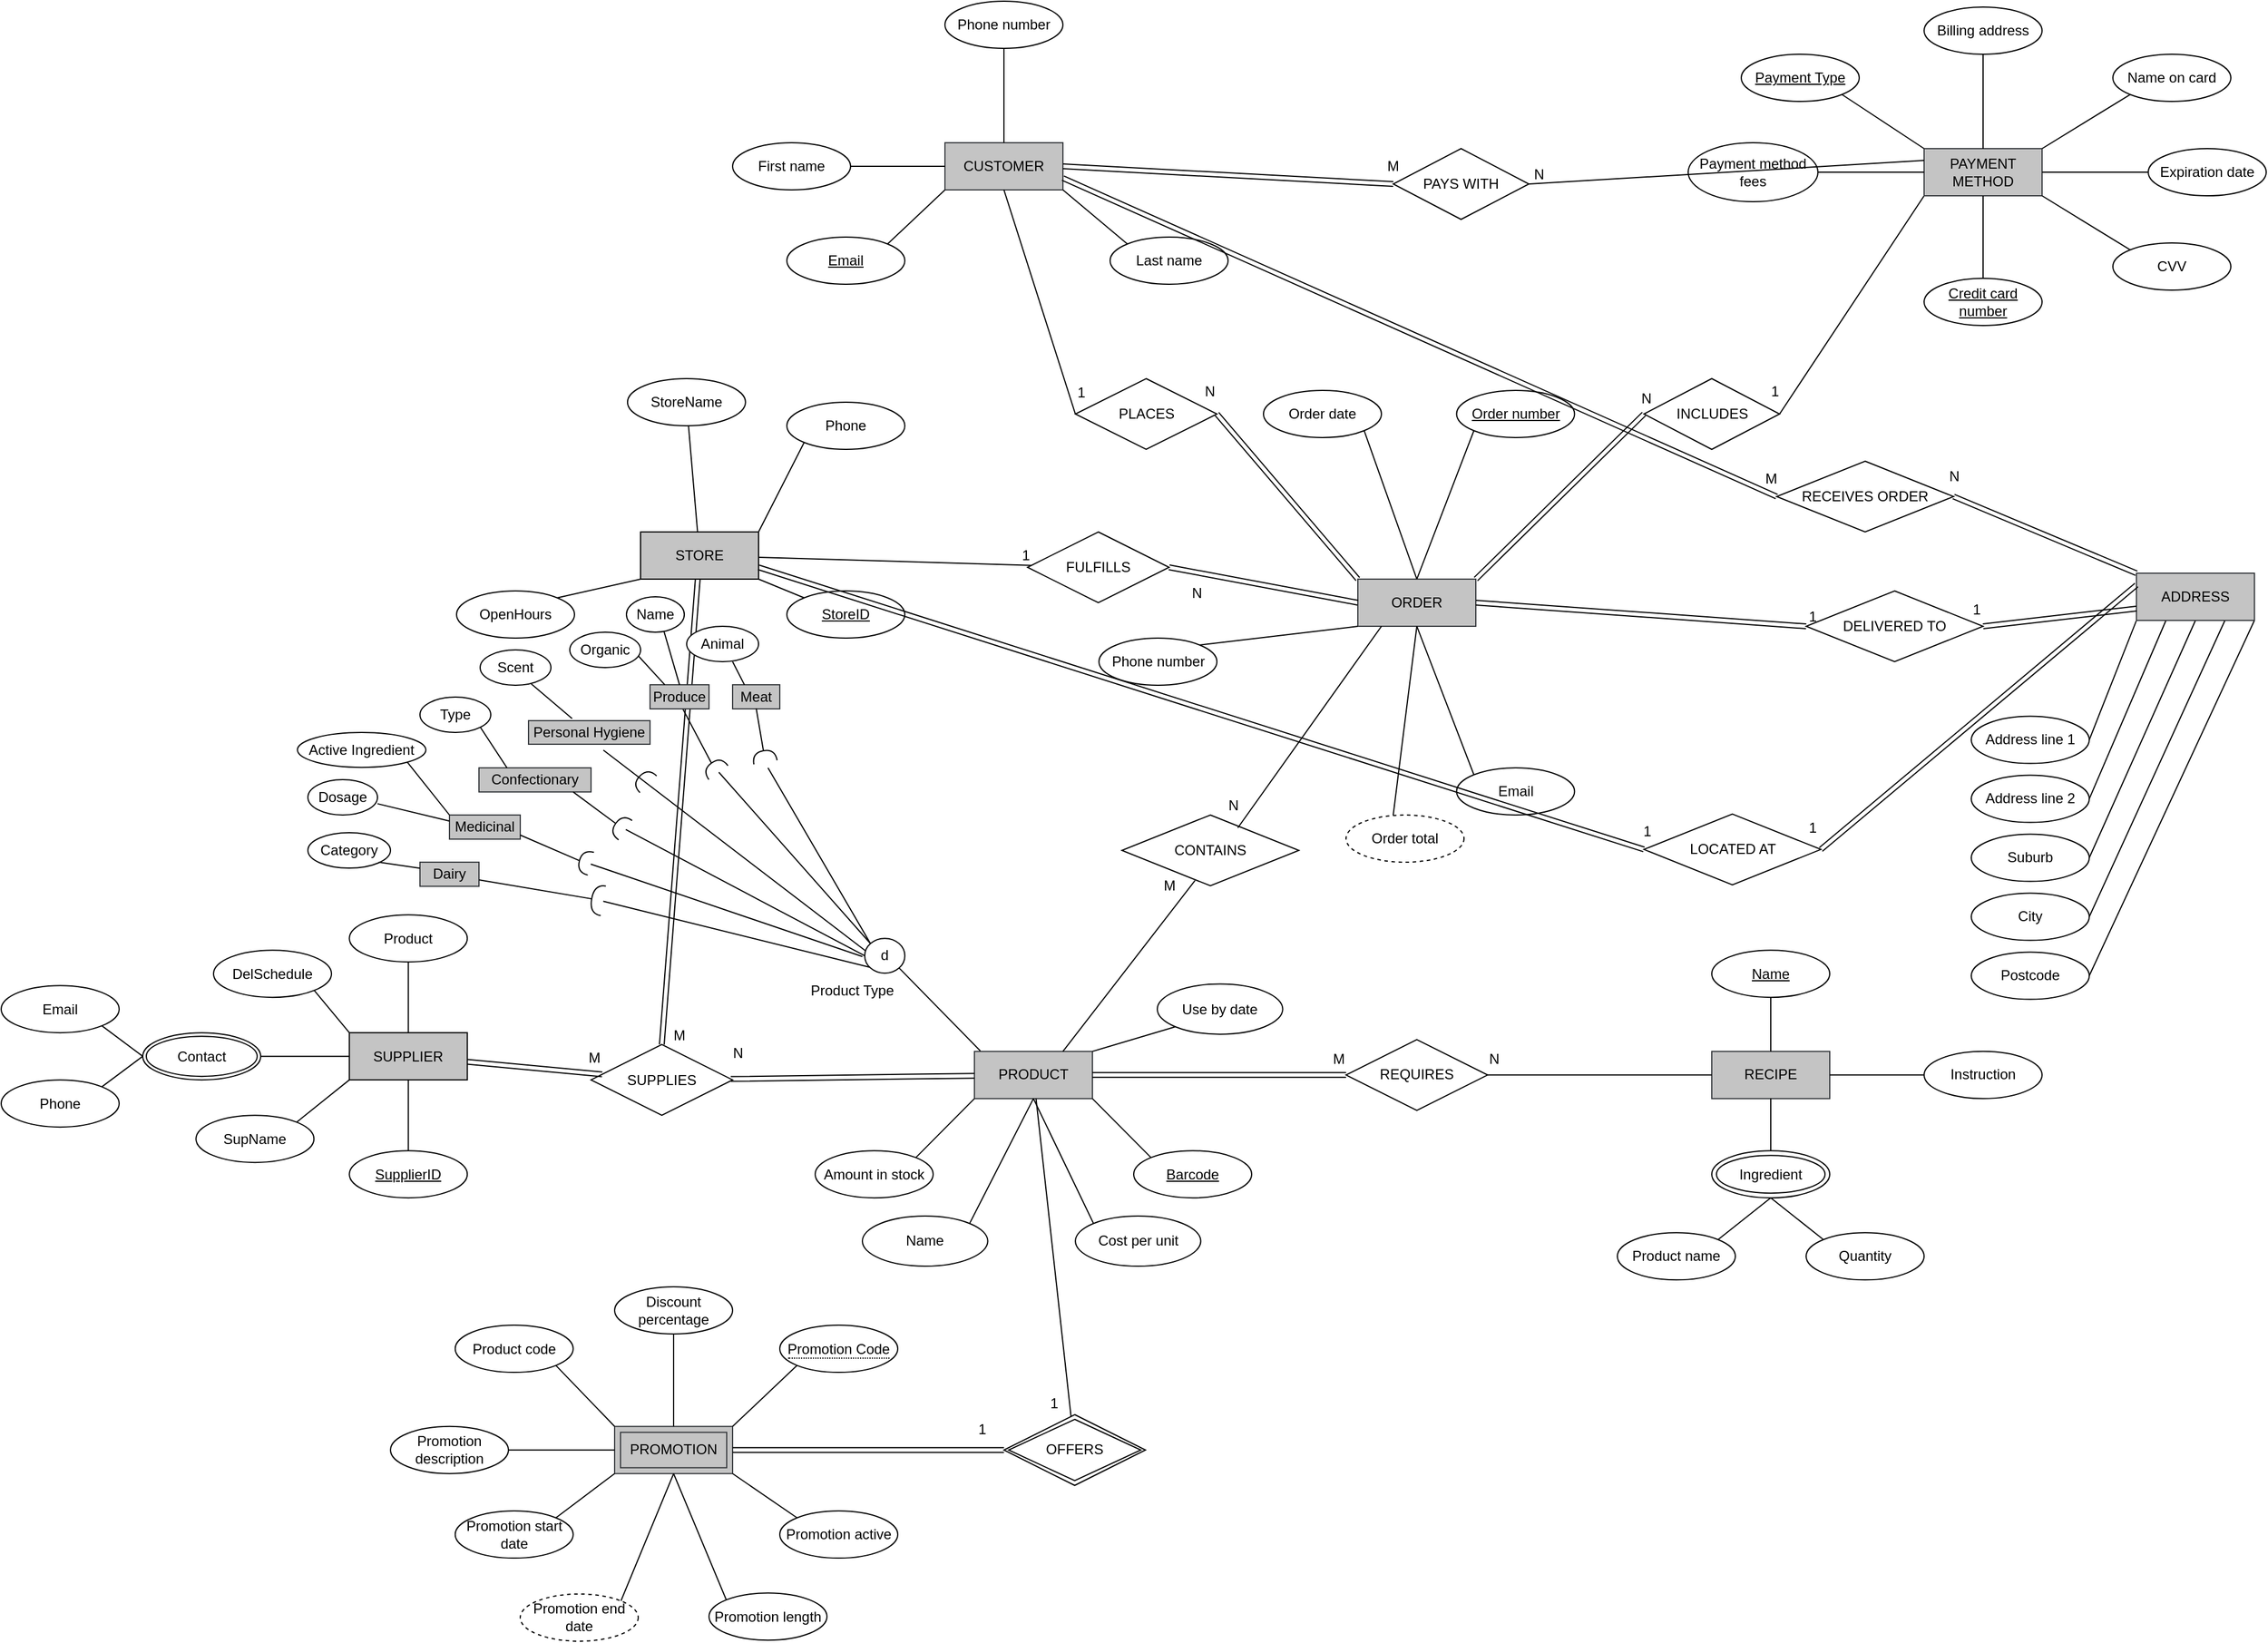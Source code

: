 <mxfile version="21.1.2" type="github">
  <diagram name="Page-1" id="e56a1550-8fbb-45ad-956c-1786394a9013">
    <mxGraphModel dx="3826" dy="1489" grid="1" gridSize="10" guides="1" tooltips="1" connect="1" arrows="1" fold="1" page="1" pageScale="1" pageWidth="1100" pageHeight="850" background="none" math="0" shadow="0">
      <root>
        <mxCell id="0" />
        <mxCell id="1" parent="0" />
        <mxCell id="y9HhmYNWer4QtPoeqVv9-40" value="" style="shape=requiredInterface;html=1;verticalLabelPosition=bottom;sketch=0;rotation=-170;" parent="1" vertex="1">
          <mxGeometry x="-49.53" y="899.18" width="10" height="25.43" as="geometry" />
        </mxCell>
        <mxCell id="4mAQNpWLt4tQU0ZCI15O-1" style="edgeStyle=orthogonalEdgeStyle;rounded=0;orthogonalLoop=1;jettySize=auto;html=1;exitX=0.5;exitY=1;exitDx=0;exitDy=0;" parent="1" source="4mAQNpWLt4tQU0ZCI15O-2" edge="1">
          <mxGeometry relative="1" as="geometry">
            <mxPoint x="280" y="290" as="targetPoint" />
          </mxGeometry>
        </mxCell>
        <mxCell id="4mAQNpWLt4tQU0ZCI15O-2" value="CUSTOMER" style="whiteSpace=wrap;html=1;align=center;fillColor=#C4C4C4;strokeColor=#36393d;" parent="1" vertex="1">
          <mxGeometry x="250" y="270" width="100" height="40" as="geometry" />
        </mxCell>
        <mxCell id="4mAQNpWLt4tQU0ZCI15O-3" value="Email" style="ellipse;whiteSpace=wrap;html=1;align=center;fontStyle=4;" parent="1" vertex="1">
          <mxGeometry x="116" y="350" width="100" height="40" as="geometry" />
        </mxCell>
        <mxCell id="4mAQNpWLt4tQU0ZCI15O-4" value="First name" style="ellipse;whiteSpace=wrap;html=1;align=center;" parent="1" vertex="1">
          <mxGeometry x="70" y="270" width="100" height="40" as="geometry" />
        </mxCell>
        <mxCell id="4mAQNpWLt4tQU0ZCI15O-5" value="Last name" style="ellipse;whiteSpace=wrap;html=1;align=center;" parent="1" vertex="1">
          <mxGeometry x="390" y="350" width="100" height="40" as="geometry" />
        </mxCell>
        <mxCell id="4mAQNpWLt4tQU0ZCI15O-6" value="Phone number" style="ellipse;whiteSpace=wrap;html=1;align=center;fontStyle=0;" parent="1" vertex="1">
          <mxGeometry x="250" y="150" width="100" height="40" as="geometry" />
        </mxCell>
        <mxCell id="4mAQNpWLt4tQU0ZCI15O-9" value="" style="endArrow=none;html=1;rounded=0;exitX=0;exitY=1;exitDx=0;exitDy=0;entryX=1;entryY=0;entryDx=0;entryDy=0;" parent="1" source="4mAQNpWLt4tQU0ZCI15O-2" target="4mAQNpWLt4tQU0ZCI15O-3" edge="1">
          <mxGeometry relative="1" as="geometry">
            <mxPoint x="300" y="269.5" as="sourcePoint" />
            <mxPoint x="260" y="370" as="targetPoint" />
          </mxGeometry>
        </mxCell>
        <mxCell id="4mAQNpWLt4tQU0ZCI15O-10" value="" style="endArrow=none;html=1;rounded=0;exitX=0.5;exitY=1;exitDx=0;exitDy=0;entryX=0.5;entryY=0;entryDx=0;entryDy=0;" parent="1" source="4mAQNpWLt4tQU0ZCI15O-6" target="4mAQNpWLt4tQU0ZCI15O-2" edge="1">
          <mxGeometry relative="1" as="geometry">
            <mxPoint x="110" y="269.5" as="sourcePoint" />
            <mxPoint x="270" y="269.5" as="targetPoint" />
          </mxGeometry>
        </mxCell>
        <mxCell id="4mAQNpWLt4tQU0ZCI15O-11" value="" style="endArrow=none;html=1;rounded=0;entryX=0;entryY=0.5;entryDx=0;entryDy=0;exitX=1;exitY=0.5;exitDx=0;exitDy=0;" parent="1" source="4mAQNpWLt4tQU0ZCI15O-4" target="4mAQNpWLt4tQU0ZCI15O-2" edge="1">
          <mxGeometry relative="1" as="geometry">
            <mxPoint x="240" y="370" as="sourcePoint" />
            <mxPoint x="250" y="279.5" as="targetPoint" />
          </mxGeometry>
        </mxCell>
        <mxCell id="4mAQNpWLt4tQU0ZCI15O-12" value="" style="endArrow=none;html=1;rounded=0;exitX=0;exitY=0;exitDx=0;exitDy=0;entryX=1;entryY=1;entryDx=0;entryDy=0;" parent="1" source="4mAQNpWLt4tQU0ZCI15O-5" target="4mAQNpWLt4tQU0ZCI15O-2" edge="1">
          <mxGeometry relative="1" as="geometry">
            <mxPoint x="100" y="370" as="sourcePoint" />
            <mxPoint x="260" y="370" as="targetPoint" />
          </mxGeometry>
        </mxCell>
        <mxCell id="4mAQNpWLt4tQU0ZCI15O-13" value="ORDER" style="whiteSpace=wrap;html=1;align=center;fillColor=#C4C4C4;strokeColor=#36393d;" parent="1" vertex="1">
          <mxGeometry x="600" y="640" width="100" height="40" as="geometry" />
        </mxCell>
        <mxCell id="4mAQNpWLt4tQU0ZCI15O-14" value="PLACES" style="shape=rhombus;perimeter=rhombusPerimeter;whiteSpace=wrap;html=1;align=center;" parent="1" vertex="1">
          <mxGeometry x="360.55" y="470" width="120" height="60" as="geometry" />
        </mxCell>
        <mxCell id="4mAQNpWLt4tQU0ZCI15O-18" value="&lt;u&gt;Order number&lt;/u&gt;" style="ellipse;whiteSpace=wrap;html=1;align=center;" parent="1" vertex="1">
          <mxGeometry x="683.7" y="480" width="100" height="40" as="geometry" />
        </mxCell>
        <mxCell id="4mAQNpWLt4tQU0ZCI15O-19" value="&lt;span&gt;Email&lt;/span&gt;" style="ellipse;whiteSpace=wrap;html=1;align=center;fontStyle=0" parent="1" vertex="1">
          <mxGeometry x="683.7" y="800" width="100" height="40" as="geometry" />
        </mxCell>
        <mxCell id="4mAQNpWLt4tQU0ZCI15O-20" value="Phone number" style="ellipse;whiteSpace=wrap;html=1;align=center;fontStyle=0;" parent="1" vertex="1">
          <mxGeometry x="380.55" y="690" width="100" height="40" as="geometry" />
        </mxCell>
        <mxCell id="4mAQNpWLt4tQU0ZCI15O-22" value="" style="endArrow=none;html=1;rounded=0;entryX=0;entryY=1;entryDx=0;entryDy=0;exitX=0.5;exitY=0;exitDx=0;exitDy=0;" parent="1" source="4mAQNpWLt4tQU0ZCI15O-13" target="4mAQNpWLt4tQU0ZCI15O-18" edge="1">
          <mxGeometry relative="1" as="geometry">
            <mxPoint x="570" y="500" as="sourcePoint" />
            <mxPoint x="740" y="499.5" as="targetPoint" />
          </mxGeometry>
        </mxCell>
        <mxCell id="4mAQNpWLt4tQU0ZCI15O-23" value="" style="endArrow=none;html=1;rounded=0;entryX=0;entryY=0;entryDx=0;entryDy=0;exitX=0.5;exitY=1;exitDx=0;exitDy=0;" parent="1" source="4mAQNpWLt4tQU0ZCI15O-13" target="4mAQNpWLt4tQU0ZCI15O-19" edge="1">
          <mxGeometry relative="1" as="geometry">
            <mxPoint x="620" y="499.5" as="sourcePoint" />
            <mxPoint x="780" y="499.5" as="targetPoint" />
          </mxGeometry>
        </mxCell>
        <mxCell id="4mAQNpWLt4tQU0ZCI15O-24" value="" style="endArrow=none;html=1;rounded=0;entryX=1;entryY=0;entryDx=0;entryDy=0;exitX=0;exitY=1;exitDx=0;exitDy=0;" parent="1" source="4mAQNpWLt4tQU0ZCI15O-13" target="4mAQNpWLt4tQU0ZCI15O-20" edge="1">
          <mxGeometry relative="1" as="geometry">
            <mxPoint x="760" y="640" as="sourcePoint" />
            <mxPoint x="790" y="519" as="targetPoint" />
          </mxGeometry>
        </mxCell>
        <mxCell id="4mAQNpWLt4tQU0ZCI15O-48" value="" style="endArrow=none;html=1;rounded=0;exitX=1;exitY=1;exitDx=0;exitDy=0;entryX=0.5;entryY=0;entryDx=0;entryDy=0;" parent="1" source="4mAQNpWLt4tQU0ZCI15O-77" target="4mAQNpWLt4tQU0ZCI15O-13" edge="1">
          <mxGeometry relative="1" as="geometry">
            <mxPoint x="232" y="399" as="sourcePoint" />
            <mxPoint x="290" y="370" as="targetPoint" />
          </mxGeometry>
        </mxCell>
        <mxCell id="4mAQNpWLt4tQU0ZCI15O-76" value="" style="endArrow=none;html=1;rounded=0;exitX=0.5;exitY=1;exitDx=0;exitDy=0;entryX=0.4;entryY=0;entryDx=0;entryDy=0;entryPerimeter=0;" parent="1" source="4mAQNpWLt4tQU0ZCI15O-13" target="4mAQNpWLt4tQU0ZCI15O-124" edge="1">
          <mxGeometry relative="1" as="geometry">
            <mxPoint x="563" y="540" as="sourcePoint" />
            <mxPoint x="630" y="830" as="targetPoint" />
          </mxGeometry>
        </mxCell>
        <mxCell id="4mAQNpWLt4tQU0ZCI15O-77" value="Order date" style="ellipse;whiteSpace=wrap;html=1;align=center;fontStyle=0;" parent="1" vertex="1">
          <mxGeometry x="520" y="480" width="100" height="40" as="geometry" />
        </mxCell>
        <mxCell id="4mAQNpWLt4tQU0ZCI15O-102" value="Address line 1" style="ellipse;whiteSpace=wrap;html=1;align=center;" parent="1" vertex="1">
          <mxGeometry x="1120" y="756.26" width="100" height="40" as="geometry" />
        </mxCell>
        <mxCell id="4mAQNpWLt4tQU0ZCI15O-103" value="Address line 2" style="ellipse;whiteSpace=wrap;html=1;align=center;" parent="1" vertex="1">
          <mxGeometry x="1120" y="806.26" width="100" height="40" as="geometry" />
        </mxCell>
        <mxCell id="4mAQNpWLt4tQU0ZCI15O-104" value="Suburb" style="ellipse;whiteSpace=wrap;html=1;align=center;" parent="1" vertex="1">
          <mxGeometry x="1120" y="856.26" width="100" height="40" as="geometry" />
        </mxCell>
        <mxCell id="4mAQNpWLt4tQU0ZCI15O-105" value="City" style="ellipse;whiteSpace=wrap;html=1;align=center;" parent="1" vertex="1">
          <mxGeometry x="1120" y="906.26" width="100" height="40" as="geometry" />
        </mxCell>
        <mxCell id="4mAQNpWLt4tQU0ZCI15O-106" value="Postcode" style="ellipse;whiteSpace=wrap;html=1;align=center;" parent="1" vertex="1">
          <mxGeometry x="1120" y="956.26" width="100" height="40" as="geometry" />
        </mxCell>
        <mxCell id="4mAQNpWLt4tQU0ZCI15O-107" value="" style="endArrow=none;html=1;rounded=0;exitX=1;exitY=0.5;exitDx=0;exitDy=0;entryX=0;entryY=1;entryDx=0;entryDy=0;" parent="1" source="4mAQNpWLt4tQU0ZCI15O-102" target="lCz2tFZUgEaHDEE969v2-13" edge="1">
          <mxGeometry relative="1" as="geometry">
            <mxPoint x="1200" y="851.26" as="sourcePoint" />
            <mxPoint x="1270" y="680.43" as="targetPoint" />
          </mxGeometry>
        </mxCell>
        <mxCell id="4mAQNpWLt4tQU0ZCI15O-108" value="" style="endArrow=none;html=1;rounded=0;exitX=1;exitY=0.5;exitDx=0;exitDy=0;entryX=0.25;entryY=1;entryDx=0;entryDy=0;" parent="1" source="4mAQNpWLt4tQU0ZCI15O-103" target="lCz2tFZUgEaHDEE969v2-13" edge="1">
          <mxGeometry relative="1" as="geometry">
            <mxPoint x="1190" y="856.26" as="sourcePoint" />
            <mxPoint x="1336.0" y="876.26" as="targetPoint" />
          </mxGeometry>
        </mxCell>
        <mxCell id="4mAQNpWLt4tQU0ZCI15O-109" value="" style="endArrow=none;html=1;rounded=0;exitX=1;exitY=0.5;exitDx=0;exitDy=0;entryX=0.5;entryY=1;entryDx=0;entryDy=0;" parent="1" source="4mAQNpWLt4tQU0ZCI15O-104" target="lCz2tFZUgEaHDEE969v2-13" edge="1">
          <mxGeometry relative="1" as="geometry">
            <mxPoint x="1200" y="866.26" as="sourcePoint" />
            <mxPoint x="1336.0" y="876.26" as="targetPoint" />
          </mxGeometry>
        </mxCell>
        <mxCell id="4mAQNpWLt4tQU0ZCI15O-110" value="" style="endArrow=none;html=1;rounded=0;exitX=1;exitY=0.5;exitDx=0;exitDy=0;entryX=0.75;entryY=1;entryDx=0;entryDy=0;" parent="1" source="4mAQNpWLt4tQU0ZCI15O-105" target="lCz2tFZUgEaHDEE969v2-13" edge="1">
          <mxGeometry relative="1" as="geometry">
            <mxPoint x="1210" y="876.26" as="sourcePoint" />
            <mxPoint x="1336.0" y="876.26" as="targetPoint" />
          </mxGeometry>
        </mxCell>
        <mxCell id="4mAQNpWLt4tQU0ZCI15O-111" value="" style="endArrow=none;html=1;rounded=0;exitX=1;exitY=0.5;exitDx=0;exitDy=0;entryX=1;entryY=1;entryDx=0;entryDy=0;" parent="1" source="4mAQNpWLt4tQU0ZCI15O-106" target="lCz2tFZUgEaHDEE969v2-13" edge="1">
          <mxGeometry relative="1" as="geometry">
            <mxPoint x="1300" y="1155.83" as="sourcePoint" />
            <mxPoint x="1416.0" y="1145.83" as="targetPoint" />
          </mxGeometry>
        </mxCell>
        <mxCell id="4mAQNpWLt4tQU0ZCI15O-116" value="INCLUDES" style="shape=rhombus;perimeter=rhombusPerimeter;whiteSpace=wrap;html=1;align=center;" parent="1" vertex="1">
          <mxGeometry x="842.5" y="470" width="115" height="60" as="geometry" />
        </mxCell>
        <mxCell id="4mAQNpWLt4tQU0ZCI15O-118" value="" style="endArrow=none;html=1;rounded=0;entryX=0;entryY=1;entryDx=0;entryDy=0;exitX=1;exitY=0.5;exitDx=0;exitDy=0;" parent="1" source="4mAQNpWLt4tQU0ZCI15O-116" target="4mAQNpWLt4tQU0ZCI15O-125" edge="1">
          <mxGeometry relative="1" as="geometry">
            <mxPoint x="830" y="320" as="sourcePoint" />
            <mxPoint x="1130" y="340" as="targetPoint" />
          </mxGeometry>
        </mxCell>
        <mxCell id="4mAQNpWLt4tQU0ZCI15O-119" value="1" style="resizable=0;html=1;whiteSpace=wrap;align=right;verticalAlign=bottom;" parent="4mAQNpWLt4tQU0ZCI15O-118" connectable="0" vertex="1">
          <mxGeometry x="1" relative="1" as="geometry">
            <mxPoint x="-122" y="175" as="offset" />
          </mxGeometry>
        </mxCell>
        <mxCell id="4mAQNpWLt4tQU0ZCI15O-120" value="" style="endArrow=none;html=1;rounded=0;exitX=0.5;exitY=1;exitDx=0;exitDy=0;entryX=0;entryY=0.5;entryDx=0;entryDy=0;" parent="1" source="4mAQNpWLt4tQU0ZCI15O-2" target="4mAQNpWLt4tQU0ZCI15O-14" edge="1">
          <mxGeometry relative="1" as="geometry">
            <mxPoint x="500" y="610" as="sourcePoint" />
            <mxPoint x="660" y="610" as="targetPoint" />
          </mxGeometry>
        </mxCell>
        <mxCell id="4mAQNpWLt4tQU0ZCI15O-121" value="1" style="resizable=0;html=1;whiteSpace=wrap;align=right;verticalAlign=bottom;" parent="4mAQNpWLt4tQU0ZCI15O-120" connectable="0" vertex="1">
          <mxGeometry x="1" relative="1" as="geometry">
            <mxPoint x="10" y="-10" as="offset" />
          </mxGeometry>
        </mxCell>
        <mxCell id="4mAQNpWLt4tQU0ZCI15O-124" value="Order total" style="ellipse;whiteSpace=wrap;html=1;align=center;dashed=1;" parent="1" vertex="1">
          <mxGeometry x="590" y="840" width="100" height="40" as="geometry" />
        </mxCell>
        <mxCell id="4mAQNpWLt4tQU0ZCI15O-125" value="PAYMENT METHOD" style="whiteSpace=wrap;html=1;align=center;fillColor=#C4C4C4;strokeColor=#36393d;" parent="1" vertex="1">
          <mxGeometry x="1080" y="275" width="100" height="40" as="geometry" />
        </mxCell>
        <mxCell id="4mAQNpWLt4tQU0ZCI15O-126" value="&lt;u&gt;Payment Type&lt;/u&gt;" style="ellipse;whiteSpace=wrap;html=1;align=center;" parent="1" vertex="1">
          <mxGeometry x="925" y="195" width="100" height="40" as="geometry" />
        </mxCell>
        <mxCell id="4mAQNpWLt4tQU0ZCI15O-127" value="&lt;span&gt;Billing address&lt;/span&gt;" style="ellipse;whiteSpace=wrap;html=1;align=center;fontStyle=0" parent="1" vertex="1">
          <mxGeometry x="1080" y="155" width="100" height="40" as="geometry" />
        </mxCell>
        <mxCell id="4mAQNpWLt4tQU0ZCI15O-128" value="Name on card" style="ellipse;whiteSpace=wrap;html=1;align=center;fontStyle=0;" parent="1" vertex="1">
          <mxGeometry x="1240" y="195" width="100" height="40" as="geometry" />
        </mxCell>
        <mxCell id="4mAQNpWLt4tQU0ZCI15O-129" value="Expiration date" style="ellipse;whiteSpace=wrap;html=1;align=center;fontStyle=0;" parent="1" vertex="1">
          <mxGeometry x="1270" y="275" width="100" height="40" as="geometry" />
        </mxCell>
        <mxCell id="4mAQNpWLt4tQU0ZCI15O-130" value="" style="endArrow=none;html=1;rounded=0;entryX=1;entryY=1;entryDx=0;entryDy=0;exitX=0;exitY=0;exitDx=0;exitDy=0;" parent="1" source="4mAQNpWLt4tQU0ZCI15O-125" target="4mAQNpWLt4tQU0ZCI15O-126" edge="1">
          <mxGeometry relative="1" as="geometry">
            <mxPoint x="1260" y="125" as="sourcePoint" />
            <mxPoint x="1430" y="124.5" as="targetPoint" />
          </mxGeometry>
        </mxCell>
        <mxCell id="4mAQNpWLt4tQU0ZCI15O-131" value="" style="endArrow=none;html=1;rounded=0;entryX=0.5;entryY=1;entryDx=0;entryDy=0;exitX=0.5;exitY=0;exitDx=0;exitDy=0;" parent="1" source="4mAQNpWLt4tQU0ZCI15O-125" target="4mAQNpWLt4tQU0ZCI15O-127" edge="1">
          <mxGeometry relative="1" as="geometry">
            <mxPoint x="1310" y="124.5" as="sourcePoint" />
            <mxPoint x="1470" y="124.5" as="targetPoint" />
          </mxGeometry>
        </mxCell>
        <mxCell id="4mAQNpWLt4tQU0ZCI15O-132" value="" style="endArrow=none;html=1;rounded=0;entryX=0;entryY=1;entryDx=0;entryDy=0;exitX=1;exitY=0;exitDx=0;exitDy=0;" parent="1" source="4mAQNpWLt4tQU0ZCI15O-125" target="4mAQNpWLt4tQU0ZCI15O-128" edge="1">
          <mxGeometry relative="1" as="geometry">
            <mxPoint x="1170" y="235" as="sourcePoint" />
            <mxPoint x="1480" y="144" as="targetPoint" />
          </mxGeometry>
        </mxCell>
        <mxCell id="4mAQNpWLt4tQU0ZCI15O-133" value="" style="endArrow=none;html=1;rounded=0;entryX=0;entryY=0.5;entryDx=0;entryDy=0;exitX=1;exitY=0.5;exitDx=0;exitDy=0;" parent="1" source="4mAQNpWLt4tQU0ZCI15O-125" target="4mAQNpWLt4tQU0ZCI15O-129" edge="1">
          <mxGeometry relative="1" as="geometry">
            <mxPoint x="1280" y="165" as="sourcePoint" />
            <mxPoint x="1440" y="165" as="targetPoint" />
          </mxGeometry>
        </mxCell>
        <mxCell id="4mAQNpWLt4tQU0ZCI15O-134" value="" style="endArrow=none;html=1;rounded=0;exitX=1;exitY=0.5;exitDx=0;exitDy=0;entryX=0;entryY=0.5;entryDx=0;entryDy=0;" parent="1" source="4mAQNpWLt4tQU0ZCI15O-137" target="4mAQNpWLt4tQU0ZCI15O-125" edge="1">
          <mxGeometry relative="1" as="geometry">
            <mxPoint x="922" y="24" as="sourcePoint" />
            <mxPoint x="980" y="-5" as="targetPoint" />
          </mxGeometry>
        </mxCell>
        <mxCell id="4mAQNpWLt4tQU0ZCI15O-135" value="&lt;u&gt;Credit card number&lt;/u&gt;" style="ellipse;whiteSpace=wrap;html=1;align=center;fontStyle=0;" parent="1" vertex="1">
          <mxGeometry x="1080" y="385" width="100" height="40" as="geometry" />
        </mxCell>
        <mxCell id="4mAQNpWLt4tQU0ZCI15O-136" value="" style="endArrow=none;html=1;rounded=0;entryX=0.5;entryY=0;entryDx=0;entryDy=0;exitX=0.5;exitY=1;exitDx=0;exitDy=0;" parent="1" source="4mAQNpWLt4tQU0ZCI15O-125" target="4mAQNpWLt4tQU0ZCI15O-135" edge="1">
          <mxGeometry relative="1" as="geometry">
            <mxPoint x="1253" y="165" as="sourcePoint" />
            <mxPoint x="1330" y="217" as="targetPoint" />
          </mxGeometry>
        </mxCell>
        <mxCell id="4mAQNpWLt4tQU0ZCI15O-137" value="Payment method fees" style="ellipse;whiteSpace=wrap;html=1;align=center;fontStyle=0;" parent="1" vertex="1">
          <mxGeometry x="880" y="270" width="110" height="50" as="geometry" />
        </mxCell>
        <mxCell id="4mAQNpWLt4tQU0ZCI15O-138" value="CVV" style="ellipse;whiteSpace=wrap;html=1;align=center;fontStyle=0;" parent="1" vertex="1">
          <mxGeometry x="1240" y="355" width="100" height="40" as="geometry" />
        </mxCell>
        <mxCell id="4mAQNpWLt4tQU0ZCI15O-139" value="" style="endArrow=none;html=1;rounded=0;entryX=0;entryY=0;entryDx=0;entryDy=0;exitX=1;exitY=1;exitDx=0;exitDy=0;" parent="1" source="4mAQNpWLt4tQU0ZCI15O-125" target="4mAQNpWLt4tQU0ZCI15O-138" edge="1">
          <mxGeometry relative="1" as="geometry">
            <mxPoint x="1270" y="165" as="sourcePoint" />
            <mxPoint x="1220" y="245" as="targetPoint" />
          </mxGeometry>
        </mxCell>
        <mxCell id="4mAQNpWLt4tQU0ZCI15O-153" value="STORE" style="whiteSpace=wrap;html=1;align=center;fillColor=#c4c4c4;" parent="1" vertex="1">
          <mxGeometry x="-8" y="600" width="100" height="40" as="geometry" />
        </mxCell>
        <mxCell id="4mAQNpWLt4tQU0ZCI15O-154" value="&lt;u&gt;StoreID&lt;/u&gt;" style="ellipse;whiteSpace=wrap;html=1;align=center;" parent="1" vertex="1">
          <mxGeometry x="116" y="650" width="100" height="40" as="geometry" />
        </mxCell>
        <mxCell id="4mAQNpWLt4tQU0ZCI15O-155" value="Phone" style="ellipse;whiteSpace=wrap;html=1;align=center;" parent="1" vertex="1">
          <mxGeometry x="116" y="490" width="100" height="40" as="geometry" />
        </mxCell>
        <mxCell id="4mAQNpWLt4tQU0ZCI15O-156" value="StoreName" style="ellipse;whiteSpace=wrap;html=1;align=center;" parent="1" vertex="1">
          <mxGeometry x="-19.07" y="470" width="100" height="40" as="geometry" />
        </mxCell>
        <mxCell id="4mAQNpWLt4tQU0ZCI15O-158" value="" style="endArrow=none;html=1;rounded=0;entryX=0;entryY=1;entryDx=0;entryDy=0;exitX=1;exitY=0;exitDx=0;exitDy=0;" parent="1" source="4mAQNpWLt4tQU0ZCI15O-153" target="4mAQNpWLt4tQU0ZCI15O-155" edge="1">
          <mxGeometry relative="1" as="geometry">
            <mxPoint x="170.93" y="480" as="sourcePoint" />
            <mxPoint x="150.93" y="630" as="targetPoint" />
          </mxGeometry>
        </mxCell>
        <mxCell id="4mAQNpWLt4tQU0ZCI15O-159" value="" style="endArrow=none;html=1;rounded=0;" parent="1" source="4mAQNpWLt4tQU0ZCI15O-153" target="4mAQNpWLt4tQU0ZCI15O-156" edge="1">
          <mxGeometry relative="1" as="geometry">
            <mxPoint x="70.93" y="610" as="sourcePoint" />
            <mxPoint x="134.93" y="567" as="targetPoint" />
          </mxGeometry>
        </mxCell>
        <mxCell id="4mAQNpWLt4tQU0ZCI15O-160" value="" style="endArrow=none;html=1;rounded=0;exitX=0;exitY=0;exitDx=0;exitDy=0;entryX=1;entryY=1;entryDx=0;entryDy=0;" parent="1" source="4mAQNpWLt4tQU0ZCI15O-154" target="4mAQNpWLt4tQU0ZCI15O-153" edge="1">
          <mxGeometry relative="1" as="geometry">
            <mxPoint x="30.93" y="730" as="sourcePoint" />
            <mxPoint x="144.93" y="577" as="targetPoint" />
          </mxGeometry>
        </mxCell>
        <mxCell id="4mAQNpWLt4tQU0ZCI15O-163" value="" style="endArrow=none;html=1;rounded=0;exitX=0;exitY=1;exitDx=0;exitDy=0;entryX=1;entryY=0;entryDx=0;entryDy=0;" parent="1" source="4mAQNpWLt4tQU0ZCI15O-153" target="4mAQNpWLt4tQU0ZCI15O-164" edge="1">
          <mxGeometry relative="1" as="geometry">
            <mxPoint x="79.93" y="600" as="sourcePoint" />
            <mxPoint x="166.091" y="564.346" as="targetPoint" />
          </mxGeometry>
        </mxCell>
        <mxCell id="4mAQNpWLt4tQU0ZCI15O-164" value="OpenHours" style="ellipse;whiteSpace=wrap;html=1;align=center;" parent="1" vertex="1">
          <mxGeometry x="-164" y="650" width="100" height="40" as="geometry" />
        </mxCell>
        <mxCell id="4mAQNpWLt4tQU0ZCI15O-167" value="FULFILLS" style="shape=rhombus;perimeter=rhombusPerimeter;whiteSpace=wrap;html=1;align=center;" parent="1" vertex="1">
          <mxGeometry x="320" y="600" width="120" height="60" as="geometry" />
        </mxCell>
        <mxCell id="4mAQNpWLt4tQU0ZCI15O-172" value="SUPPLIER" style="whiteSpace=wrap;html=1;align=center;fillColor=#c4c4c4;" parent="1" vertex="1">
          <mxGeometry x="-254.86" y="1024.57" width="100" height="40" as="geometry" />
        </mxCell>
        <mxCell id="4mAQNpWLt4tQU0ZCI15O-173" value="&lt;u&gt;SupplierID&lt;/u&gt;" style="ellipse;whiteSpace=wrap;html=1;align=center;" parent="1" vertex="1">
          <mxGeometry x="-254.86" y="1124.57" width="100" height="40" as="geometry" />
        </mxCell>
        <mxCell id="4mAQNpWLt4tQU0ZCI15O-174" value="DelSchedule" style="ellipse;whiteSpace=wrap;html=1;align=center;" parent="1" vertex="1">
          <mxGeometry x="-370" y="954.57" width="100" height="40" as="geometry" />
        </mxCell>
        <mxCell id="4mAQNpWLt4tQU0ZCI15O-176" value="Email" style="ellipse;whiteSpace=wrap;html=1;align=center;" parent="1" vertex="1">
          <mxGeometry x="-550" y="984.57" width="100" height="40" as="geometry" />
        </mxCell>
        <mxCell id="4mAQNpWLt4tQU0ZCI15O-177" value="Phone" style="ellipse;whiteSpace=wrap;html=1;align=center;" parent="1" vertex="1">
          <mxGeometry x="-550" y="1064.57" width="100" height="40" as="geometry" />
        </mxCell>
        <mxCell id="4mAQNpWLt4tQU0ZCI15O-178" value="" style="endArrow=none;html=1;rounded=0;entryX=0;entryY=0.5;entryDx=0;entryDy=0;exitX=1;exitY=1;exitDx=0;exitDy=0;" parent="1" source="4mAQNpWLt4tQU0ZCI15O-176" target="4mAQNpWLt4tQU0ZCI15O-193" edge="1">
          <mxGeometry relative="1" as="geometry">
            <mxPoint x="-460" y="1014.57" as="sourcePoint" />
            <mxPoint x="-124.86" y="954.57" as="targetPoint" />
          </mxGeometry>
        </mxCell>
        <mxCell id="4mAQNpWLt4tQU0ZCI15O-179" value="" style="endArrow=none;html=1;rounded=0;entryX=0;entryY=0.5;entryDx=0;entryDy=0;exitX=1;exitY=0;exitDx=0;exitDy=0;" parent="1" source="4mAQNpWLt4tQU0ZCI15O-177" target="4mAQNpWLt4tQU0ZCI15O-193" edge="1">
          <mxGeometry relative="1" as="geometry">
            <mxPoint x="-114.86" y="834.57" as="sourcePoint" />
            <mxPoint x="-124.86" y="954.57" as="targetPoint" />
          </mxGeometry>
        </mxCell>
        <mxCell id="4mAQNpWLt4tQU0ZCI15O-180" value="" style="endArrow=none;html=1;rounded=0;" parent="1" source="4mAQNpWLt4tQU0ZCI15O-173" target="4mAQNpWLt4tQU0ZCI15O-172" edge="1">
          <mxGeometry relative="1" as="geometry">
            <mxPoint x="-404.86" y="1024.57" as="sourcePoint" />
            <mxPoint x="-244.86" y="1024.57" as="targetPoint" />
          </mxGeometry>
        </mxCell>
        <mxCell id="4mAQNpWLt4tQU0ZCI15O-181" value="" style="endArrow=none;html=1;rounded=0;exitX=1;exitY=1;exitDx=0;exitDy=0;entryX=0;entryY=0;entryDx=0;entryDy=0;" parent="1" source="4mAQNpWLt4tQU0ZCI15O-174" target="4mAQNpWLt4tQU0ZCI15O-172" edge="1">
          <mxGeometry relative="1" as="geometry">
            <mxPoint x="-404.86" y="1024.57" as="sourcePoint" />
            <mxPoint x="-244.86" y="1024.57" as="targetPoint" />
          </mxGeometry>
        </mxCell>
        <mxCell id="4mAQNpWLt4tQU0ZCI15O-182" value="" style="endArrow=none;html=1;rounded=0;exitX=1;exitY=0.5;exitDx=0;exitDy=0;entryX=0;entryY=0.5;entryDx=0;entryDy=0;" parent="1" source="4mAQNpWLt4tQU0ZCI15O-193" target="4mAQNpWLt4tQU0ZCI15O-172" edge="1">
          <mxGeometry relative="1" as="geometry">
            <mxPoint x="-124.86" y="994.57" as="sourcePoint" />
            <mxPoint x="-164.86" y="964.57" as="targetPoint" />
          </mxGeometry>
        </mxCell>
        <mxCell id="4mAQNpWLt4tQU0ZCI15O-183" value="SupName" style="ellipse;whiteSpace=wrap;html=1;align=center;" parent="1" vertex="1">
          <mxGeometry x="-384.86" y="1094.57" width="100" height="40" as="geometry" />
        </mxCell>
        <mxCell id="4mAQNpWLt4tQU0ZCI15O-184" value="" style="endArrow=none;html=1;rounded=0;exitX=0;exitY=1;exitDx=0;exitDy=0;entryX=1;entryY=0;entryDx=0;entryDy=0;" parent="1" source="4mAQNpWLt4tQU0ZCI15O-172" target="4mAQNpWLt4tQU0ZCI15O-183" edge="1">
          <mxGeometry relative="1" as="geometry">
            <mxPoint x="5.14" y="984.57" as="sourcePoint" />
            <mxPoint x="165.14" y="984.57" as="targetPoint" />
          </mxGeometry>
        </mxCell>
        <mxCell id="4mAQNpWLt4tQU0ZCI15O-185" value="Product" style="ellipse;whiteSpace=wrap;html=1;align=center;" parent="1" vertex="1">
          <mxGeometry x="-254.86" y="924.57" width="100" height="40" as="geometry" />
        </mxCell>
        <mxCell id="4mAQNpWLt4tQU0ZCI15O-186" value="" style="endArrow=none;html=1;rounded=0;" parent="1" source="4mAQNpWLt4tQU0ZCI15O-172" target="4mAQNpWLt4tQU0ZCI15O-185" edge="1">
          <mxGeometry relative="1" as="geometry">
            <mxPoint x="-221.527" y="1034.57" as="sourcePoint" />
            <mxPoint x="-331.331" y="952.217" as="targetPoint" />
          </mxGeometry>
        </mxCell>
        <mxCell id="4mAQNpWLt4tQU0ZCI15O-193" value="Contact" style="ellipse;shape=doubleEllipse;margin=3;whiteSpace=wrap;html=1;align=center;" parent="1" vertex="1">
          <mxGeometry x="-430" y="1024.57" width="100" height="40" as="geometry" />
        </mxCell>
        <mxCell id="4mAQNpWLt4tQU0ZCI15O-207" value="" style="shape=link;html=1;rounded=0;entryX=0;entryY=0;entryDx=0;entryDy=0;exitX=1;exitY=0.5;exitDx=0;exitDy=0;" parent="1" source="4mAQNpWLt4tQU0ZCI15O-14" target="4mAQNpWLt4tQU0ZCI15O-13" edge="1">
          <mxGeometry relative="1" as="geometry">
            <mxPoint x="507.5" y="517.5" as="sourcePoint" />
            <mxPoint x="652.5" y="602.5" as="targetPoint" />
          </mxGeometry>
        </mxCell>
        <mxCell id="4mAQNpWLt4tQU0ZCI15O-208" value="N" style="resizable=0;html=1;whiteSpace=wrap;align=right;verticalAlign=bottom;" parent="4mAQNpWLt4tQU0ZCI15O-207" connectable="0" vertex="1">
          <mxGeometry x="1" relative="1" as="geometry">
            <mxPoint x="-119" y="-150" as="offset" />
          </mxGeometry>
        </mxCell>
        <mxCell id="4mAQNpWLt4tQU0ZCI15O-212" value="" style="shape=link;html=1;rounded=0;entryX=0;entryY=0.5;entryDx=0;entryDy=0;exitX=1;exitY=0.5;exitDx=0;exitDy=0;" parent="1" source="4mAQNpWLt4tQU0ZCI15O-167" target="4mAQNpWLt4tQU0ZCI15O-13" edge="1">
          <mxGeometry relative="1" as="geometry">
            <mxPoint x="520" y="520" as="sourcePoint" />
            <mxPoint x="610" y="650" as="targetPoint" />
          </mxGeometry>
        </mxCell>
        <mxCell id="4mAQNpWLt4tQU0ZCI15O-213" value="N" style="resizable=0;html=1;whiteSpace=wrap;align=right;verticalAlign=bottom;" parent="4mAQNpWLt4tQU0ZCI15O-212" connectable="0" vertex="1">
          <mxGeometry x="1" relative="1" as="geometry">
            <mxPoint x="-131" as="offset" />
          </mxGeometry>
        </mxCell>
        <mxCell id="4mAQNpWLt4tQU0ZCI15O-214" value="PROMOTION" style="shape=ext;margin=3;double=1;whiteSpace=wrap;html=1;align=center;fillColor=#C4C4C4;strokeColor=#36393d;" parent="1" vertex="1">
          <mxGeometry x="-30.0" y="1358.38" width="100" height="40" as="geometry" />
        </mxCell>
        <mxCell id="4mAQNpWLt4tQU0ZCI15O-216" value="Promotion description" style="ellipse;whiteSpace=wrap;html=1;align=center;" parent="1" vertex="1">
          <mxGeometry x="-220" y="1358.38" width="100" height="40" as="geometry" />
        </mxCell>
        <mxCell id="4mAQNpWLt4tQU0ZCI15O-219" value="Discount percentage" style="ellipse;whiteSpace=wrap;html=1;align=center;fontStyle=0;" parent="1" vertex="1">
          <mxGeometry x="-30.0" y="1240.0" width="100" height="40" as="geometry" />
        </mxCell>
        <mxCell id="4mAQNpWLt4tQU0ZCI15O-220" value="" style="endArrow=none;html=1;rounded=0;entryX=1;entryY=1;entryDx=0;entryDy=0;exitX=0;exitY=0;exitDx=0;exitDy=0;" parent="1" source="4mAQNpWLt4tQU0ZCI15O-214" target="4mAQNpWLt4tQU0ZCI15O-261" edge="1">
          <mxGeometry relative="1" as="geometry">
            <mxPoint x="70.0" y="1350.04" as="sourcePoint" />
            <mxPoint x="160" y="1370.04" as="targetPoint" />
          </mxGeometry>
        </mxCell>
        <mxCell id="4mAQNpWLt4tQU0ZCI15O-221" value="" style="endArrow=none;html=1;rounded=0;entryX=1;entryY=0;entryDx=0;entryDy=0;exitX=0.5;exitY=1;exitDx=0;exitDy=0;" parent="1" source="4mAQNpWLt4tQU0ZCI15O-214" target="SMxY6qfo6ZMCXZMzUZ7d-17" edge="1">
          <mxGeometry relative="1" as="geometry">
            <mxPoint x="40.0" y="1349.54" as="sourcePoint" />
            <mxPoint x="-26.194" y="1501.894" as="targetPoint" />
          </mxGeometry>
        </mxCell>
        <mxCell id="4mAQNpWLt4tQU0ZCI15O-222" value="" style="endArrow=none;html=1;rounded=0;entryX=0;entryY=1;entryDx=0;entryDy=0;exitX=1;exitY=0;exitDx=0;exitDy=0;" parent="1" source="4mAQNpWLt4tQU0ZCI15O-214" edge="1">
          <mxGeometry relative="1" as="geometry">
            <mxPoint x="20.0" y="1349.54" as="sourcePoint" />
            <mxPoint x="124.645" y="1306.662" as="targetPoint" />
          </mxGeometry>
        </mxCell>
        <mxCell id="4mAQNpWLt4tQU0ZCI15O-223" value="" style="endArrow=none;html=1;rounded=0;exitX=0.5;exitY=1;exitDx=0;exitDy=0;entryX=0.5;entryY=0;entryDx=0;entryDy=0;" parent="1" source="4mAQNpWLt4tQU0ZCI15O-219" target="4mAQNpWLt4tQU0ZCI15O-214" edge="1">
          <mxGeometry relative="1" as="geometry">
            <mxPoint x="-170" y="1349.54" as="sourcePoint" />
            <mxPoint x="-10.0" y="1349.54" as="targetPoint" />
          </mxGeometry>
        </mxCell>
        <mxCell id="4mAQNpWLt4tQU0ZCI15O-224" value="" style="endArrow=none;html=1;rounded=0;exitX=1;exitY=0.5;exitDx=0;exitDy=0;entryX=0;entryY=0.5;entryDx=0;entryDy=0;" parent="1" source="4mAQNpWLt4tQU0ZCI15O-216" target="4mAQNpWLt4tQU0ZCI15O-214" edge="1">
          <mxGeometry relative="1" as="geometry">
            <mxPoint x="-190" y="1359.54" as="sourcePoint" />
            <mxPoint x="-30.0" y="1359.54" as="targetPoint" />
          </mxGeometry>
        </mxCell>
        <mxCell id="4mAQNpWLt4tQU0ZCI15O-225" value="" style="endArrow=none;html=1;rounded=0;exitX=1;exitY=0;exitDx=0;exitDy=0;entryX=0;entryY=1;entryDx=0;entryDy=0;" parent="1" source="SMxY6qfo6ZMCXZMzUZ7d-18" target="4mAQNpWLt4tQU0ZCI15O-214" edge="1">
          <mxGeometry relative="1" as="geometry">
            <mxPoint x="-71.343" y="1435.864" as="sourcePoint" />
            <mxPoint x="-20.0" y="1390.04" as="targetPoint" />
          </mxGeometry>
        </mxCell>
        <mxCell id="4mAQNpWLt4tQU0ZCI15O-230" value="" style="endArrow=none;html=1;rounded=0;entryX=0;entryY=0;entryDx=0;entryDy=0;exitX=1;exitY=1;exitDx=0;exitDy=0;" parent="1" source="4mAQNpWLt4tQU0ZCI15O-214" target="SMxY6qfo6ZMCXZMzUZ7d-15" edge="1">
          <mxGeometry relative="1" as="geometry">
            <mxPoint x="115.0" y="1360.04" as="sourcePoint" />
            <mxPoint x="117.743" y="1432.292" as="targetPoint" />
          </mxGeometry>
        </mxCell>
        <mxCell id="4mAQNpWLt4tQU0ZCI15O-231" value="PRODUCT" style="whiteSpace=wrap;html=1;align=center;fillColor=#C4C4C4;strokeColor=#36393d;" parent="1" vertex="1">
          <mxGeometry x="275" y="1040.43" width="100" height="40" as="geometry" />
        </mxCell>
        <mxCell id="4mAQNpWLt4tQU0ZCI15O-232" value="" style="endArrow=none;html=1;rounded=0;" parent="1" source="4mAQNpWLt4tQU0ZCI15O-231" edge="1">
          <mxGeometry relative="1" as="geometry">
            <mxPoint x="20" y="1449.57" as="sourcePoint" />
            <mxPoint x="356.87" y="1349.945" as="targetPoint" />
          </mxGeometry>
        </mxCell>
        <mxCell id="4mAQNpWLt4tQU0ZCI15O-233" value="1" style="resizable=0;html=1;whiteSpace=wrap;align=right;verticalAlign=bottom;" parent="1" connectable="0" vertex="1">
          <mxGeometry x="600.002" y="1420.005" as="geometry">
            <mxPoint x="-253" y="-73" as="offset" />
          </mxGeometry>
        </mxCell>
        <mxCell id="4mAQNpWLt4tQU0ZCI15O-234" value="1" style="resizable=0;html=1;whiteSpace=wrap;align=right;verticalAlign=bottom;" parent="1" connectable="0" vertex="1">
          <mxGeometry x="430.002" y="1408.385" as="geometry">
            <mxPoint x="-144" y="-39" as="offset" />
          </mxGeometry>
        </mxCell>
        <mxCell id="4mAQNpWLt4tQU0ZCI15O-210" value="" style="shape=link;html=1;rounded=0;exitX=1;exitY=0;exitDx=0;exitDy=0;entryX=0;entryY=0.5;entryDx=0;entryDy=0;" parent="1" source="4mAQNpWLt4tQU0ZCI15O-13" target="4mAQNpWLt4tQU0ZCI15O-116" edge="1">
          <mxGeometry width="100" relative="1" as="geometry">
            <mxPoint x="510" y="840" as="sourcePoint" />
            <mxPoint x="610" y="840" as="targetPoint" />
          </mxGeometry>
        </mxCell>
        <mxCell id="4mAQNpWLt4tQU0ZCI15O-211" value="N" style="resizable=0;html=1;whiteSpace=wrap;align=right;verticalAlign=bottom;" parent="1" connectable="0" vertex="1">
          <mxGeometry x="275.001" y="180.004" as="geometry">
            <mxPoint x="575" y="315" as="offset" />
          </mxGeometry>
        </mxCell>
        <mxCell id="4mAQNpWLt4tQU0ZCI15O-242" value="" style="endArrow=none;html=1;rounded=0;exitX=0.5;exitY=1;exitDx=0;exitDy=0;entryX=0;entryY=0;entryDx=0;entryDy=0;" parent="1" source="4mAQNpWLt4tQU0ZCI15O-231" target="4mAQNpWLt4tQU0ZCI15O-258" edge="1">
          <mxGeometry width="50" height="50" relative="1" as="geometry">
            <mxPoint x="295" y="1040.43" as="sourcePoint" />
            <mxPoint x="225" y="987.93" as="targetPoint" />
          </mxGeometry>
        </mxCell>
        <mxCell id="4mAQNpWLt4tQU0ZCI15O-243" value="" style="endArrow=none;html=1;rounded=0;entryX=0;entryY=0;entryDx=0;entryDy=0;exitX=1;exitY=1;exitDx=0;exitDy=0;" parent="1" source="4mAQNpWLt4tQU0ZCI15O-231" target="4mAQNpWLt4tQU0ZCI15O-255" edge="1">
          <mxGeometry width="50" height="50" relative="1" as="geometry">
            <mxPoint x="325" y="1100.43" as="sourcePoint" />
            <mxPoint x="320" y="1120.43" as="targetPoint" />
          </mxGeometry>
        </mxCell>
        <mxCell id="4mAQNpWLt4tQU0ZCI15O-246" value="" style="endArrow=none;html=1;rounded=0;exitX=0;exitY=1;exitDx=0;exitDy=0;entryX=1;entryY=0;entryDx=0;entryDy=0;" parent="1" source="4mAQNpWLt4tQU0ZCI15O-231" target="4mAQNpWLt4tQU0ZCI15O-257" edge="1">
          <mxGeometry width="50" height="50" relative="1" as="geometry">
            <mxPoint x="325" y="1040.43" as="sourcePoint" />
            <mxPoint x="335" y="960.43" as="targetPoint" />
          </mxGeometry>
        </mxCell>
        <mxCell id="4mAQNpWLt4tQU0ZCI15O-255" value="&lt;u&gt;Barcode&lt;/u&gt;" style="ellipse;whiteSpace=wrap;html=1;align=center;" parent="1" vertex="1">
          <mxGeometry x="410" y="1124.57" width="100" height="40" as="geometry" />
        </mxCell>
        <mxCell id="4mAQNpWLt4tQU0ZCI15O-257" value="Amount in stock" style="ellipse;whiteSpace=wrap;html=1;align=center;" parent="1" vertex="1">
          <mxGeometry x="140" y="1124.57" width="100" height="40" as="geometry" />
        </mxCell>
        <mxCell id="4mAQNpWLt4tQU0ZCI15O-258" value="Cost per unit" style="ellipse;whiteSpace=wrap;html=1;align=center;" parent="1" vertex="1">
          <mxGeometry x="360.55" y="1180" width="106.3" height="42.52" as="geometry" />
        </mxCell>
        <mxCell id="4mAQNpWLt4tQU0ZCI15O-261" value="Product code" style="ellipse;whiteSpace=wrap;html=1;align=center;" parent="1" vertex="1">
          <mxGeometry x="-165.14" y="1272.52" width="100" height="40" as="geometry" />
        </mxCell>
        <mxCell id="4mAQNpWLt4tQU0ZCI15O-262" value="" style="shape=link;html=1;rounded=0;entryX=1;entryY=0.5;entryDx=0;entryDy=0;exitX=0;exitY=0.5;exitDx=0;exitDy=0;" parent="1" target="4mAQNpWLt4tQU0ZCI15O-214" edge="1">
          <mxGeometry width="100" relative="1" as="geometry">
            <mxPoint x="300" y="1378.38" as="sourcePoint" />
            <mxPoint x="-4.86" y="1242.52" as="targetPoint" />
          </mxGeometry>
        </mxCell>
        <mxCell id="SMxY6qfo6ZMCXZMzUZ7d-1" value="" style="endArrow=none;html=1;rounded=0;exitX=1;exitY=0;exitDx=0;exitDy=0;entryX=0;entryY=1;entryDx=0;entryDy=0;" parent="1" source="4mAQNpWLt4tQU0ZCI15O-231" target="SMxY6qfo6ZMCXZMzUZ7d-2" edge="1">
          <mxGeometry width="50" height="50" relative="1" as="geometry">
            <mxPoint x="275" y="1112.95" as="sourcePoint" />
            <mxPoint x="200" y="1060.45" as="targetPoint" />
          </mxGeometry>
        </mxCell>
        <mxCell id="SMxY6qfo6ZMCXZMzUZ7d-2" value="Use by date" style="ellipse;whiteSpace=wrap;html=1;align=center;" parent="1" vertex="1">
          <mxGeometry x="430" y="983.31" width="106.3" height="42.52" as="geometry" />
        </mxCell>
        <mxCell id="SMxY6qfo6ZMCXZMzUZ7d-5" value="" style="endArrow=none;html=1;rounded=0;exitX=0.5;exitY=1;exitDx=0;exitDy=0;entryX=1;entryY=0;entryDx=0;entryDy=0;" parent="1" source="4mAQNpWLt4tQU0ZCI15O-231" target="SMxY6qfo6ZMCXZMzUZ7d-6" edge="1">
          <mxGeometry width="50" height="50" relative="1" as="geometry">
            <mxPoint x="275" y="1130.43" as="sourcePoint" />
            <mxPoint x="200" y="1130.45" as="targetPoint" />
          </mxGeometry>
        </mxCell>
        <mxCell id="SMxY6qfo6ZMCXZMzUZ7d-6" value="Name" style="ellipse;whiteSpace=wrap;html=1;align=center;" parent="1" vertex="1">
          <mxGeometry x="180.0" y="1180.0" width="106.3" height="42.52" as="geometry" />
        </mxCell>
        <mxCell id="SMxY6qfo6ZMCXZMzUZ7d-14" value="" style="endArrow=none;html=1;rounded=0;entryX=0;entryY=0;entryDx=0;entryDy=0;exitX=0.5;exitY=1;exitDx=0;exitDy=0;" parent="1" source="4mAQNpWLt4tQU0ZCI15O-214" target="SMxY6qfo6ZMCXZMzUZ7d-16" edge="1">
          <mxGeometry relative="1" as="geometry">
            <mxPoint x="80.0" y="1399.61" as="sourcePoint" />
            <mxPoint x="63.323" y="1502.037" as="targetPoint" />
          </mxGeometry>
        </mxCell>
        <mxCell id="SMxY6qfo6ZMCXZMzUZ7d-15" value="Promotion active" style="ellipse;whiteSpace=wrap;html=1;align=center;" parent="1" vertex="1">
          <mxGeometry x="110.0" y="1430.04" width="100" height="40" as="geometry" />
        </mxCell>
        <mxCell id="SMxY6qfo6ZMCXZMzUZ7d-16" value="Promotion length" style="ellipse;whiteSpace=wrap;html=1;align=center;" parent="1" vertex="1">
          <mxGeometry x="50.0" y="1499.61" width="100" height="40" as="geometry" />
        </mxCell>
        <mxCell id="SMxY6qfo6ZMCXZMzUZ7d-17" value="Promotion end date" style="ellipse;whiteSpace=wrap;html=1;align=center;dashed=1" parent="1" vertex="1">
          <mxGeometry x="-110.0" y="1500.47" width="100" height="40" as="geometry" />
        </mxCell>
        <mxCell id="SMxY6qfo6ZMCXZMzUZ7d-18" value="Promotion start date" style="ellipse;whiteSpace=wrap;html=1;align=center;" parent="1" vertex="1">
          <mxGeometry x="-165.14" y="1430.04" width="100" height="40" as="geometry" />
        </mxCell>
        <mxCell id="SMxY6qfo6ZMCXZMzUZ7d-20" value="REQUIRES" style="shape=rhombus;perimeter=rhombusPerimeter;whiteSpace=wrap;html=1;align=center;" parent="1" vertex="1">
          <mxGeometry x="590" y="1030.43" width="120" height="60" as="geometry" />
        </mxCell>
        <mxCell id="SMxY6qfo6ZMCXZMzUZ7d-23" value="RECIPE" style="whiteSpace=wrap;html=1;align=center;fillColor=#C4C4C4;strokeColor=#36393d;" parent="1" vertex="1">
          <mxGeometry x="900" y="1040.43" width="100" height="40" as="geometry" />
        </mxCell>
        <mxCell id="SMxY6qfo6ZMCXZMzUZ7d-24" value="" style="endArrow=none;html=1;rounded=0;exitX=0;exitY=0.5;exitDx=0;exitDy=0;entryX=1;entryY=0.5;entryDx=0;entryDy=0;" parent="1" source="SMxY6qfo6ZMCXZMzUZ7d-23" target="SMxY6qfo6ZMCXZMzUZ7d-20" edge="1">
          <mxGeometry relative="1" as="geometry">
            <mxPoint x="320" y="1140" as="sourcePoint" />
            <mxPoint x="480" y="1140" as="targetPoint" />
          </mxGeometry>
        </mxCell>
        <mxCell id="SMxY6qfo6ZMCXZMzUZ7d-25" value="N" style="resizable=0;html=1;whiteSpace=wrap;align=right;verticalAlign=bottom;" parent="SMxY6qfo6ZMCXZMzUZ7d-24" connectable="0" vertex="1">
          <mxGeometry x="1" relative="1" as="geometry">
            <mxPoint x="11" y="-5" as="offset" />
          </mxGeometry>
        </mxCell>
        <mxCell id="SMxY6qfo6ZMCXZMzUZ7d-29" value="" style="shape=link;endArrow=none;html=1;rounded=0;entryX=0;entryY=0.5;entryDx=0;entryDy=0;exitX=1;exitY=0.5;exitDx=0;exitDy=0;" parent="1" source="4mAQNpWLt4tQU0ZCI15O-231" target="SMxY6qfo6ZMCXZMzUZ7d-20" edge="1">
          <mxGeometry relative="1" as="geometry">
            <mxPoint x="320" y="1140" as="sourcePoint" />
            <mxPoint x="480" y="1140" as="targetPoint" />
          </mxGeometry>
        </mxCell>
        <mxCell id="SMxY6qfo6ZMCXZMzUZ7d-30" value="M" style="resizable=0;html=1;whiteSpace=wrap;align=right;verticalAlign=bottom;" parent="SMxY6qfo6ZMCXZMzUZ7d-29" connectable="0" vertex="1">
          <mxGeometry x="1" relative="1" as="geometry">
            <mxPoint y="-5" as="offset" />
          </mxGeometry>
        </mxCell>
        <mxCell id="SMxY6qfo6ZMCXZMzUZ7d-31" value="&lt;u&gt;Name&lt;/u&gt;" style="ellipse;whiteSpace=wrap;html=1;align=center;fontStyle=0;" parent="1" vertex="1">
          <mxGeometry x="900" y="954.57" width="100" height="40" as="geometry" />
        </mxCell>
        <mxCell id="SMxY6qfo6ZMCXZMzUZ7d-32" value="Ingredient" style="ellipse;shape=doubleEllipse;whiteSpace=wrap;html=1;align=center;fontStyle=0;" parent="1" vertex="1">
          <mxGeometry x="900" y="1124.57" width="100" height="40" as="geometry" />
        </mxCell>
        <mxCell id="SMxY6qfo6ZMCXZMzUZ7d-33" value="Instruction" style="ellipse;whiteSpace=wrap;html=1;align=center;fontStyle=0;" parent="1" vertex="1">
          <mxGeometry x="1080" y="1040.43" width="100" height="40" as="geometry" />
        </mxCell>
        <mxCell id="SMxY6qfo6ZMCXZMzUZ7d-34" value="" style="endArrow=none;html=1;rounded=0;entryX=0.5;entryY=0;entryDx=0;entryDy=0;exitX=0.5;exitY=1;exitDx=0;exitDy=0;" parent="1" source="SMxY6qfo6ZMCXZMzUZ7d-31" target="SMxY6qfo6ZMCXZMzUZ7d-23" edge="1">
          <mxGeometry relative="1" as="geometry">
            <mxPoint x="818" y="770" as="sourcePoint" />
            <mxPoint x="818" y="870" as="targetPoint" />
          </mxGeometry>
        </mxCell>
        <mxCell id="SMxY6qfo6ZMCXZMzUZ7d-35" value="" style="endArrow=none;html=1;rounded=0;entryX=0.5;entryY=0;entryDx=0;entryDy=0;exitX=0.5;exitY=1;exitDx=0;exitDy=0;" parent="1" source="SMxY6qfo6ZMCXZMzUZ7d-23" target="SMxY6qfo6ZMCXZMzUZ7d-32" edge="1">
          <mxGeometry relative="1" as="geometry">
            <mxPoint x="960" y="1005" as="sourcePoint" />
            <mxPoint x="960" y="1050" as="targetPoint" />
          </mxGeometry>
        </mxCell>
        <mxCell id="SMxY6qfo6ZMCXZMzUZ7d-36" value="" style="endArrow=none;html=1;rounded=0;entryX=0;entryY=0.5;entryDx=0;entryDy=0;exitX=1;exitY=0.5;exitDx=0;exitDy=0;" parent="1" source="SMxY6qfo6ZMCXZMzUZ7d-23" target="SMxY6qfo6ZMCXZMzUZ7d-33" edge="1">
          <mxGeometry relative="1" as="geometry">
            <mxPoint x="970" y="1015" as="sourcePoint" />
            <mxPoint x="970" y="1060" as="targetPoint" />
          </mxGeometry>
        </mxCell>
        <mxCell id="SMxY6qfo6ZMCXZMzUZ7d-37" value="Product name" style="ellipse;whiteSpace=wrap;html=1;align=center;fontStyle=0;" parent="1" vertex="1">
          <mxGeometry x="820" y="1194.14" width="100" height="40" as="geometry" />
        </mxCell>
        <mxCell id="SMxY6qfo6ZMCXZMzUZ7d-38" value="Quantity" style="ellipse;whiteSpace=wrap;html=1;align=center;fontStyle=0;" parent="1" vertex="1">
          <mxGeometry x="980" y="1194.14" width="100" height="40" as="geometry" />
        </mxCell>
        <mxCell id="SMxY6qfo6ZMCXZMzUZ7d-39" value="" style="endArrow=none;html=1;rounded=0;entryX=1;entryY=0;entryDx=0;entryDy=0;exitX=0.5;exitY=1;exitDx=0;exitDy=0;" parent="1" source="SMxY6qfo6ZMCXZMzUZ7d-32" target="SMxY6qfo6ZMCXZMzUZ7d-37" edge="1">
          <mxGeometry relative="1" as="geometry">
            <mxPoint x="960" y="1090" as="sourcePoint" />
            <mxPoint x="960" y="1135" as="targetPoint" />
          </mxGeometry>
        </mxCell>
        <mxCell id="SMxY6qfo6ZMCXZMzUZ7d-40" value="" style="endArrow=none;html=1;rounded=0;entryX=0;entryY=0;entryDx=0;entryDy=0;exitX=0.5;exitY=1;exitDx=0;exitDy=0;" parent="1" source="SMxY6qfo6ZMCXZMzUZ7d-32" target="SMxY6qfo6ZMCXZMzUZ7d-38" edge="1">
          <mxGeometry relative="1" as="geometry">
            <mxPoint x="960" y="1175" as="sourcePoint" />
            <mxPoint x="905" y="1210" as="targetPoint" />
          </mxGeometry>
        </mxCell>
        <mxCell id="2" value="SUPPLIES" style="shape=rhombus;perimeter=rhombusPerimeter;whiteSpace=wrap;html=1;align=center;" parent="1" vertex="1">
          <mxGeometry x="-50" y="1034.57" width="120" height="60" as="geometry" />
        </mxCell>
        <mxCell id="3" value="" style="shape=link;html=1;rounded=0;" parent="1" source="2" target="4mAQNpWLt4tQU0ZCI15O-231" edge="1">
          <mxGeometry relative="1" as="geometry">
            <mxPoint x="10.0" y="950.43" as="sourcePoint" />
            <mxPoint x="129.45" y="1090.43" as="targetPoint" />
          </mxGeometry>
        </mxCell>
        <mxCell id="4" value="N" style="resizable=0;html=1;whiteSpace=wrap;align=right;verticalAlign=bottom;" parent="3" connectable="0" vertex="1">
          <mxGeometry x="1" relative="1" as="geometry">
            <mxPoint x="-194" y="-11" as="offset" />
          </mxGeometry>
        </mxCell>
        <mxCell id="5" value="" style="shape=link;endArrow=none;html=1;rounded=0;" parent="1" source="4mAQNpWLt4tQU0ZCI15O-172" target="2" edge="1">
          <mxGeometry relative="1" as="geometry">
            <mxPoint x="-100" y="964.57" as="sourcePoint" />
            <mxPoint x="115" y="964.57" as="targetPoint" />
          </mxGeometry>
        </mxCell>
        <mxCell id="6" value="M" style="resizable=0;html=1;whiteSpace=wrap;align=right;verticalAlign=bottom;" parent="5" connectable="0" vertex="1">
          <mxGeometry x="1" relative="1" as="geometry">
            <mxPoint y="-5" as="offset" />
          </mxGeometry>
        </mxCell>
        <mxCell id="8" value="" style="shape=link;endArrow=none;html=1;rounded=0;entryX=0.5;entryY=0;entryDx=0;entryDy=0;" parent="1" source="4mAQNpWLt4tQU0ZCI15O-153" target="2" edge="1">
          <mxGeometry relative="1" as="geometry">
            <mxPoint x="10.0" y="780.004" as="sourcePoint" />
            <mxPoint x="198.067" y="818.467" as="targetPoint" />
          </mxGeometry>
        </mxCell>
        <mxCell id="9" value="M" style="resizable=0;html=1;whiteSpace=wrap;align=right;verticalAlign=bottom;" parent="8" connectable="0" vertex="1">
          <mxGeometry x="1" relative="1" as="geometry">
            <mxPoint x="21" y="1" as="offset" />
          </mxGeometry>
        </mxCell>
        <mxCell id="12" value="" style="endArrow=none;html=1;rounded=0;" parent="1" source="4mAQNpWLt4tQU0ZCI15O-153" target="4mAQNpWLt4tQU0ZCI15O-167" edge="1">
          <mxGeometry relative="1" as="geometry">
            <mxPoint x="204.93" y="660" as="sourcePoint" />
            <mxPoint x="346.85" y="660" as="targetPoint" />
          </mxGeometry>
        </mxCell>
        <mxCell id="13" value="1" style="resizable=0;html=1;whiteSpace=wrap;align=right;verticalAlign=bottom;" parent="12" connectable="0" vertex="1">
          <mxGeometry x="1" relative="1" as="geometry" />
        </mxCell>
        <mxCell id="y9HhmYNWer4QtPoeqVv9-13" value="CONTAINS" style="rhombus;whiteSpace=wrap;html=1;" parent="1" vertex="1">
          <mxGeometry x="400" y="840" width="150" height="60" as="geometry" />
        </mxCell>
        <mxCell id="y9HhmYNWer4QtPoeqVv9-14" value="" style="endArrow=none;html=1;rounded=0;exitX=0.75;exitY=0;exitDx=0;exitDy=0;entryX=0.413;entryY=0.926;entryDx=0;entryDy=0;entryPerimeter=0;" parent="1" source="4mAQNpWLt4tQU0ZCI15O-231" target="y9HhmYNWer4QtPoeqVv9-13" edge="1">
          <mxGeometry width="50" height="50" relative="1" as="geometry">
            <mxPoint x="380" y="930" as="sourcePoint" />
            <mxPoint x="450" y="880" as="targetPoint" />
          </mxGeometry>
        </mxCell>
        <mxCell id="y9HhmYNWer4QtPoeqVv9-15" value="" style="endArrow=none;html=1;rounded=0;exitX=0.655;exitY=0.181;exitDx=0;exitDy=0;exitPerimeter=0;" parent="1" source="y9HhmYNWer4QtPoeqVv9-13" edge="1">
          <mxGeometry width="50" height="50" relative="1" as="geometry">
            <mxPoint x="570" y="730" as="sourcePoint" />
            <mxPoint x="620" y="680" as="targetPoint" />
          </mxGeometry>
        </mxCell>
        <mxCell id="y9HhmYNWer4QtPoeqVv9-16" value="M" style="text;html=1;align=center;verticalAlign=middle;resizable=0;points=[];autosize=1;strokeColor=none;fillColor=none;" parent="1" vertex="1">
          <mxGeometry x="425" y="885" width="30" height="30" as="geometry" />
        </mxCell>
        <mxCell id="y9HhmYNWer4QtPoeqVv9-17" value="1" style="text;html=1;align=center;verticalAlign=middle;resizable=0;points=[];autosize=1;strokeColor=none;fillColor=none;" parent="1" vertex="1">
          <mxGeometry x="830" y="839.18" width="30" height="30" as="geometry" />
        </mxCell>
        <mxCell id="y9HhmYNWer4QtPoeqVv9-24" value="Dairy" style="whiteSpace=wrap;html=1;align=center;fillColor=#C4C4C4;strokeColor=#36393d;" parent="1" vertex="1">
          <mxGeometry x="-195" y="880" width="50" height="20.43" as="geometry" />
        </mxCell>
        <mxCell id="y9HhmYNWer4QtPoeqVv9-25" value="Medicinal" style="whiteSpace=wrap;html=1;align=center;fillColor=#C4C4C4;strokeColor=#36393d;" parent="1" vertex="1">
          <mxGeometry x="-170" y="840" width="60" height="20.43" as="geometry" />
        </mxCell>
        <mxCell id="y9HhmYNWer4QtPoeqVv9-26" value="Meat" style="whiteSpace=wrap;html=1;align=center;fillColor=#C4C4C4;strokeColor=#36393d;" parent="1" vertex="1">
          <mxGeometry x="70" y="729.57" width="40" height="20.43" as="geometry" />
        </mxCell>
        <mxCell id="y9HhmYNWer4QtPoeqVv9-27" value="Personal Hygiene" style="whiteSpace=wrap;html=1;align=center;fillColor=#C4C4C4;strokeColor=#36393d;" parent="1" vertex="1">
          <mxGeometry x="-103" y="760" width="103" height="20" as="geometry" />
        </mxCell>
        <mxCell id="y9HhmYNWer4QtPoeqVv9-28" value="Produce" style="whiteSpace=wrap;html=1;align=center;fillColor=#C4C4C4;strokeColor=#36393d;" parent="1" vertex="1">
          <mxGeometry y="729.57" width="50" height="20.43" as="geometry" />
        </mxCell>
        <mxCell id="y9HhmYNWer4QtPoeqVv9-29" value="Confectionary" style="whiteSpace=wrap;html=1;align=center;fillColor=#C4C4C4;strokeColor=#36393d;" parent="1" vertex="1">
          <mxGeometry x="-145" y="800" width="95" height="20.43" as="geometry" />
        </mxCell>
        <mxCell id="y9HhmYNWer4QtPoeqVv9-31" value="" style="endArrow=none;html=1;rounded=0;" parent="1" source="y9HhmYNWer4QtPoeqVv9-40" edge="1">
          <mxGeometry width="50" height="50" relative="1" as="geometry">
            <mxPoint x="-145" y="895" as="sourcePoint" />
            <mxPoint x="190" y="970" as="targetPoint" />
          </mxGeometry>
        </mxCell>
        <mxCell id="y9HhmYNWer4QtPoeqVv9-32" value="" style="endArrow=none;html=1;rounded=0;" parent="1" source="y9HhmYNWer4QtPoeqVv9-45" edge="1">
          <mxGeometry width="50" height="50" relative="1" as="geometry">
            <mxPoint x="-110" y="857" as="sourcePoint" />
            <mxPoint x="180" y="960" as="targetPoint" />
          </mxGeometry>
        </mxCell>
        <mxCell id="y9HhmYNWer4QtPoeqVv9-33" value="" style="endArrow=none;html=1;rounded=0;entryX=0;entryY=0.5;entryDx=0;entryDy=0;" parent="1" source="y9HhmYNWer4QtPoeqVv9-48" target="y9HhmYNWer4QtPoeqVv9-73" edge="1">
          <mxGeometry width="50" height="50" relative="1" as="geometry">
            <mxPoint x="-65.14" y="820.43" as="sourcePoint" />
            <mxPoint x="180" y="950" as="targetPoint" />
          </mxGeometry>
        </mxCell>
        <mxCell id="y9HhmYNWer4QtPoeqVv9-34" value="" style="endArrow=none;html=1;rounded=0;" parent="1" edge="1">
          <mxGeometry width="50" height="50" relative="1" as="geometry">
            <mxPoint x="-39.53" y="785.0" as="sourcePoint" />
            <mxPoint x="182.47" y="955" as="targetPoint" />
          </mxGeometry>
        </mxCell>
        <mxCell id="y9HhmYNWer4QtPoeqVv9-35" value="" style="endArrow=none;html=1;rounded=0;entryX=0;entryY=0;entryDx=0;entryDy=0;" parent="1" source="y9HhmYNWer4QtPoeqVv9-53" target="y9HhmYNWer4QtPoeqVv9-73" edge="1">
          <mxGeometry width="50" height="50" relative="1" as="geometry">
            <mxPoint x="28" y="750.43" as="sourcePoint" />
            <mxPoint x="190" y="950" as="targetPoint" />
          </mxGeometry>
        </mxCell>
        <mxCell id="y9HhmYNWer4QtPoeqVv9-36" value="" style="endArrow=none;html=1;rounded=0;entryX=0;entryY=0;entryDx=0;entryDy=0;" parent="1" target="y9HhmYNWer4QtPoeqVv9-73" edge="1">
          <mxGeometry width="50" height="50" relative="1" as="geometry">
            <mxPoint x="100" y="800" as="sourcePoint" />
            <mxPoint x="190" y="910" as="targetPoint" />
          </mxGeometry>
        </mxCell>
        <mxCell id="y9HhmYNWer4QtPoeqVv9-41" value="" style="endArrow=none;html=1;rounded=0;" parent="1" target="y9HhmYNWer4QtPoeqVv9-40" edge="1">
          <mxGeometry width="50" height="50" relative="1" as="geometry">
            <mxPoint x="-145" y="895" as="sourcePoint" />
            <mxPoint x="70" y="940" as="targetPoint" />
          </mxGeometry>
        </mxCell>
        <mxCell id="y9HhmYNWer4QtPoeqVv9-46" value="" style="endArrow=none;html=1;rounded=0;entryX=1;entryY=0.5;entryDx=0;entryDy=0;entryPerimeter=0;" parent="1" target="y9HhmYNWer4QtPoeqVv9-45" edge="1">
          <mxGeometry width="50" height="50" relative="1" as="geometry">
            <mxPoint x="-110" y="857" as="sourcePoint" />
            <mxPoint x="85" y="930" as="targetPoint" />
          </mxGeometry>
        </mxCell>
        <mxCell id="y9HhmYNWer4QtPoeqVv9-45" value="" style="shape=requiredInterface;html=1;verticalLabelPosition=bottom;sketch=0;rotation=-165;" parent="1" vertex="1">
          <mxGeometry x="-60" y="870" width="10" height="20" as="geometry" />
        </mxCell>
        <mxCell id="y9HhmYNWer4QtPoeqVv9-49" value="" style="endArrow=none;html=1;rounded=0;entryX=1;entryY=0.5;entryDx=0;entryDy=0;entryPerimeter=0;" parent="1" target="y9HhmYNWer4QtPoeqVv9-48" edge="1">
          <mxGeometry width="50" height="50" relative="1" as="geometry">
            <mxPoint x="-65.14" y="820.43" as="sourcePoint" />
            <mxPoint x="94" y="925" as="targetPoint" />
          </mxGeometry>
        </mxCell>
        <mxCell id="y9HhmYNWer4QtPoeqVv9-48" value="" style="shape=requiredInterface;html=1;verticalLabelPosition=bottom;sketch=0;rotation=-145;" parent="1" vertex="1">
          <mxGeometry x="-30" y="840" width="10" height="20" as="geometry" />
        </mxCell>
        <mxCell id="y9HhmYNWer4QtPoeqVv9-51" value="" style="shape=requiredInterface;html=1;verticalLabelPosition=bottom;sketch=0;rotation=-135;" parent="1" vertex="1">
          <mxGeometry x="-10" y="800.43" width="10" height="20" as="geometry" />
        </mxCell>
        <mxCell id="y9HhmYNWer4QtPoeqVv9-54" value="" style="endArrow=none;html=1;rounded=0;entryX=1;entryY=0.5;entryDx=0;entryDy=0;entryPerimeter=0;" parent="1" target="y9HhmYNWer4QtPoeqVv9-53" edge="1">
          <mxGeometry width="50" height="50" relative="1" as="geometry">
            <mxPoint x="28" y="750.43" as="sourcePoint" />
            <mxPoint x="120" y="925" as="targetPoint" />
          </mxGeometry>
        </mxCell>
        <mxCell id="y9HhmYNWer4QtPoeqVv9-53" value="" style="shape=requiredInterface;html=1;verticalLabelPosition=bottom;sketch=0;rotation=-126;" parent="1" vertex="1">
          <mxGeometry x="50" y="790" width="10" height="20" as="geometry" />
        </mxCell>
        <mxCell id="y9HhmYNWer4QtPoeqVv9-56" value="" style="endArrow=none;html=1;rounded=0;entryX=1;entryY=0.5;entryDx=0;entryDy=0;entryPerimeter=0;exitX=0.5;exitY=0.979;exitDx=0;exitDy=0;exitPerimeter=0;" parent="1" source="y9HhmYNWer4QtPoeqVv9-26" target="y9HhmYNWer4QtPoeqVv9-55" edge="1">
          <mxGeometry width="50" height="50" relative="1" as="geometry">
            <mxPoint x="90" y="750" as="sourcePoint" />
            <mxPoint x="128" y="926" as="targetPoint" />
          </mxGeometry>
        </mxCell>
        <mxCell id="y9HhmYNWer4QtPoeqVv9-55" value="" style="shape=requiredInterface;html=1;verticalLabelPosition=bottom;sketch=0;rotation=-100;" parent="1" vertex="1">
          <mxGeometry x="92" y="780.43" width="10" height="20" as="geometry" />
        </mxCell>
        <mxCell id="y9HhmYNWer4QtPoeqVv9-58" value="Animal" style="ellipse;whiteSpace=wrap;html=1;" parent="1" vertex="1">
          <mxGeometry x="31.07" y="680" width="60.93" height="30" as="geometry" />
        </mxCell>
        <mxCell id="y9HhmYNWer4QtPoeqVv9-59" value="Name" style="ellipse;whiteSpace=wrap;html=1;" parent="1" vertex="1">
          <mxGeometry x="-20" y="655" width="49.07" height="30" as="geometry" />
        </mxCell>
        <mxCell id="y9HhmYNWer4QtPoeqVv9-60" value="Organic" style="ellipse;whiteSpace=wrap;html=1;" parent="1" vertex="1">
          <mxGeometry x="-68" y="685" width="60" height="30" as="geometry" />
        </mxCell>
        <mxCell id="y9HhmYNWer4QtPoeqVv9-61" value="Scent" style="ellipse;whiteSpace=wrap;html=1;" parent="1" vertex="1">
          <mxGeometry x="-144" y="700" width="60" height="30" as="geometry" />
        </mxCell>
        <mxCell id="y9HhmYNWer4QtPoeqVv9-62" value="Type" style="ellipse;whiteSpace=wrap;html=1;" parent="1" vertex="1">
          <mxGeometry x="-195" y="740" width="60" height="30" as="geometry" />
        </mxCell>
        <mxCell id="y9HhmYNWer4QtPoeqVv9-63" value="Active Ingredient" style="ellipse;whiteSpace=wrap;html=1;" parent="1" vertex="1">
          <mxGeometry x="-298.86" y="770" width="108.86" height="29.57" as="geometry" />
        </mxCell>
        <mxCell id="y9HhmYNWer4QtPoeqVv9-64" value="Category" style="ellipse;whiteSpace=wrap;html=1;" parent="1" vertex="1">
          <mxGeometry x="-290" y="855" width="70" height="30" as="geometry" />
        </mxCell>
        <mxCell id="y9HhmYNWer4QtPoeqVv9-65" value="" style="endArrow=none;html=1;rounded=0;entryX=0;entryY=0.25;entryDx=0;entryDy=0;" parent="1" target="y9HhmYNWer4QtPoeqVv9-24" edge="1">
          <mxGeometry width="50" height="50" relative="1" as="geometry">
            <mxPoint x="-229.86" y="880" as="sourcePoint" />
            <mxPoint x="-179.86" y="830" as="targetPoint" />
          </mxGeometry>
        </mxCell>
        <mxCell id="y9HhmYNWer4QtPoeqVv9-66" value="" style="endArrow=none;html=1;rounded=0;exitX=0.25;exitY=0;exitDx=0;exitDy=0;" parent="1" source="y9HhmYNWer4QtPoeqVv9-26" edge="1">
          <mxGeometry width="50" height="50" relative="1" as="geometry">
            <mxPoint x="20" y="760" as="sourcePoint" />
            <mxPoint x="70" y="710" as="targetPoint" />
          </mxGeometry>
        </mxCell>
        <mxCell id="y9HhmYNWer4QtPoeqVv9-67" value="" style="endArrow=none;html=1;rounded=0;entryX=0.65;entryY=0.984;entryDx=0;entryDy=0;entryPerimeter=0;exitX=0.5;exitY=0;exitDx=0;exitDy=0;" parent="1" source="y9HhmYNWer4QtPoeqVv9-28" target="y9HhmYNWer4QtPoeqVv9-59" edge="1">
          <mxGeometry width="50" height="50" relative="1" as="geometry">
            <mxPoint x="-40" y="740" as="sourcePoint" />
            <mxPoint x="10" y="690" as="targetPoint" />
          </mxGeometry>
        </mxCell>
        <mxCell id="y9HhmYNWer4QtPoeqVv9-68" value="" style="endArrow=none;html=1;rounded=0;exitX=0.25;exitY=0;exitDx=0;exitDy=0;" parent="1" source="y9HhmYNWer4QtPoeqVv9-28" edge="1">
          <mxGeometry width="50" height="50" relative="1" as="geometry">
            <mxPoint x="-60" y="755" as="sourcePoint" />
            <mxPoint x="-10" y="705" as="targetPoint" />
          </mxGeometry>
        </mxCell>
        <mxCell id="y9HhmYNWer4QtPoeqVv9-69" value="" style="endArrow=none;html=1;rounded=0;exitX=0.359;exitY=-0.089;exitDx=0;exitDy=0;entryX=0.721;entryY=0.958;entryDx=0;entryDy=0;entryPerimeter=0;exitPerimeter=0;" parent="1" source="y9HhmYNWer4QtPoeqVv9-27" target="y9HhmYNWer4QtPoeqVv9-61" edge="1">
          <mxGeometry width="50" height="50" relative="1" as="geometry">
            <mxPoint x="-145" y="779.57" as="sourcePoint" />
            <mxPoint x="-95" y="729.57" as="targetPoint" />
          </mxGeometry>
        </mxCell>
        <mxCell id="y9HhmYNWer4QtPoeqVv9-70" value="" style="endArrow=none;html=1;rounded=0;entryX=1;entryY=1;entryDx=0;entryDy=0;exitX=0.25;exitY=0;exitDx=0;exitDy=0;" parent="1" source="y9HhmYNWer4QtPoeqVv9-29" target="y9HhmYNWer4QtPoeqVv9-62" edge="1">
          <mxGeometry width="50" height="50" relative="1" as="geometry">
            <mxPoint x="-170" y="830" as="sourcePoint" />
            <mxPoint x="-120" y="780" as="targetPoint" />
          </mxGeometry>
        </mxCell>
        <mxCell id="y9HhmYNWer4QtPoeqVv9-71" value="" style="endArrow=none;html=1;rounded=0;entryX=0;entryY=0;entryDx=0;entryDy=0;exitX=1;exitY=1;exitDx=0;exitDy=0;" parent="1" source="y9HhmYNWer4QtPoeqVv9-63" target="y9HhmYNWer4QtPoeqVv9-25" edge="1">
          <mxGeometry width="50" height="50" relative="1" as="geometry">
            <mxPoint x="-204" y="815.43" as="sourcePoint" />
            <mxPoint x="-154" y="765.43" as="targetPoint" />
          </mxGeometry>
        </mxCell>
        <mxCell id="y9HhmYNWer4QtPoeqVv9-73" value="d" style="ellipse;whiteSpace=wrap;html=1;" parent="1" vertex="1">
          <mxGeometry x="182" y="944.57" width="34" height="29.57" as="geometry" />
        </mxCell>
        <mxCell id="y9HhmYNWer4QtPoeqVv9-74" value="" style="endArrow=none;html=1;rounded=0;entryX=1;entryY=1;entryDx=0;entryDy=0;" parent="1" target="y9HhmYNWer4QtPoeqVv9-73" edge="1">
          <mxGeometry width="50" height="50" relative="1" as="geometry">
            <mxPoint x="280" y="1040" as="sourcePoint" />
            <mxPoint x="216" y="964.57" as="targetPoint" />
          </mxGeometry>
        </mxCell>
        <mxCell id="y9HhmYNWer4QtPoeqVv9-75" value="Dosage" style="ellipse;whiteSpace=wrap;html=1;" parent="1" vertex="1">
          <mxGeometry x="-290" y="810" width="59" height="30" as="geometry" />
        </mxCell>
        <mxCell id="y9HhmYNWer4QtPoeqVv9-76" value="" style="endArrow=none;html=1;rounded=0;entryX=0;entryY=0.25;entryDx=0;entryDy=0;" parent="1" target="y9HhmYNWer4QtPoeqVv9-25" edge="1">
          <mxGeometry width="50" height="50" relative="1" as="geometry">
            <mxPoint x="-231" y="830.43" as="sourcePoint" />
            <mxPoint x="-181" y="780.43" as="targetPoint" />
          </mxGeometry>
        </mxCell>
        <mxCell id="y9HhmYNWer4QtPoeqVv9-77" value="Product Type" style="text;html=1;align=center;verticalAlign=middle;resizable=0;points=[];autosize=1;strokeColor=none;fillColor=none;" parent="1" vertex="1">
          <mxGeometry x="126" y="974.14" width="90" height="30" as="geometry" />
        </mxCell>
        <mxCell id="lCz2tFZUgEaHDEE969v2-13" value="ADDRESS" style="whiteSpace=wrap;html=1;align=center;fillColor=#C4C4C4;strokeColor=#36393d;" vertex="1" parent="1">
          <mxGeometry x="1260" y="635" width="100" height="40" as="geometry" />
        </mxCell>
        <mxCell id="lCz2tFZUgEaHDEE969v2-14" value="" style="shape=link;html=1;rounded=0;entryX=0;entryY=0;entryDx=0;entryDy=0;exitX=1;exitY=0.5;exitDx=0;exitDy=0;" edge="1" parent="1" source="lCz2tFZUgEaHDEE969v2-16" target="lCz2tFZUgEaHDEE969v2-13">
          <mxGeometry relative="1" as="geometry">
            <mxPoint x="1030" y="660" as="sourcePoint" />
            <mxPoint x="610" y="650" as="targetPoint" />
          </mxGeometry>
        </mxCell>
        <mxCell id="lCz2tFZUgEaHDEE969v2-15" value="1" style="resizable=0;html=1;whiteSpace=wrap;align=right;verticalAlign=bottom;" connectable="0" vertex="1" parent="lCz2tFZUgEaHDEE969v2-14">
          <mxGeometry x="1" relative="1" as="geometry">
            <mxPoint x="-130" y="40" as="offset" />
          </mxGeometry>
        </mxCell>
        <mxCell id="lCz2tFZUgEaHDEE969v2-16" value="RECEIVES ORDER" style="rhombus;whiteSpace=wrap;html=1;" vertex="1" parent="1">
          <mxGeometry x="955" y="540" width="150" height="60" as="geometry" />
        </mxCell>
        <mxCell id="lCz2tFZUgEaHDEE969v2-17" value="" style="shape=link;html=1;rounded=0;entryX=0;entryY=0.5;entryDx=0;entryDy=0;exitX=1;exitY=0.75;exitDx=0;exitDy=0;" edge="1" parent="1" source="4mAQNpWLt4tQU0ZCI15O-2" target="lCz2tFZUgEaHDEE969v2-16">
          <mxGeometry relative="1" as="geometry">
            <mxPoint x="1035" y="660" as="sourcePoint" />
            <mxPoint x="1350" y="915" as="targetPoint" />
          </mxGeometry>
        </mxCell>
        <mxCell id="lCz2tFZUgEaHDEE969v2-19" value="M" style="text;html=1;align=center;verticalAlign=middle;resizable=0;points=[];autosize=1;strokeColor=none;fillColor=none;" vertex="1" parent="1">
          <mxGeometry x="935" y="540" width="30" height="30" as="geometry" />
        </mxCell>
        <mxCell id="lCz2tFZUgEaHDEE969v2-20" value="N" style="resizable=0;html=1;whiteSpace=wrap;align=right;verticalAlign=bottom;" connectable="0" vertex="1" parent="1">
          <mxGeometry x="974.998" y="509.996" as="geometry">
            <mxPoint x="137" y="52" as="offset" />
          </mxGeometry>
        </mxCell>
        <mxCell id="lCz2tFZUgEaHDEE969v2-21" value="DELIVERED TO" style="rhombus;whiteSpace=wrap;html=1;" vertex="1" parent="1">
          <mxGeometry x="980" y="650" width="150" height="60" as="geometry" />
        </mxCell>
        <mxCell id="lCz2tFZUgEaHDEE969v2-22" value="" style="shape=link;html=1;rounded=0;entryX=1;entryY=0.5;entryDx=0;entryDy=0;exitX=0;exitY=0.5;exitDx=0;exitDy=0;" edge="1" parent="1" source="lCz2tFZUgEaHDEE969v2-21" target="4mAQNpWLt4tQU0ZCI15O-13">
          <mxGeometry relative="1" as="geometry">
            <mxPoint x="1115" y="580" as="sourcePoint" />
            <mxPoint x="1270" y="645" as="targetPoint" />
          </mxGeometry>
        </mxCell>
        <mxCell id="lCz2tFZUgEaHDEE969v2-23" value="N" style="resizable=0;html=1;whiteSpace=wrap;align=right;verticalAlign=bottom;" connectable="0" vertex="1" parent="lCz2tFZUgEaHDEE969v2-22">
          <mxGeometry x="1" relative="1" as="geometry">
            <mxPoint x="59" y="-355" as="offset" />
          </mxGeometry>
        </mxCell>
        <mxCell id="lCz2tFZUgEaHDEE969v2-26" value="LOCATED AT" style="rhombus;whiteSpace=wrap;html=1;" vertex="1" parent="1">
          <mxGeometry x="842.5" y="839.18" width="150" height="60" as="geometry" />
        </mxCell>
        <mxCell id="lCz2tFZUgEaHDEE969v2-29" value="" style="shape=link;html=1;rounded=0;entryX=0;entryY=0.75;entryDx=0;entryDy=0;exitX=1;exitY=0.5;exitDx=0;exitDy=0;" edge="1" parent="1" source="lCz2tFZUgEaHDEE969v2-21" target="lCz2tFZUgEaHDEE969v2-13">
          <mxGeometry relative="1" as="geometry">
            <mxPoint x="1115" y="580" as="sourcePoint" />
            <mxPoint x="1270" y="645" as="targetPoint" />
          </mxGeometry>
        </mxCell>
        <mxCell id="lCz2tFZUgEaHDEE969v2-30" value="1" style="resizable=0;html=1;whiteSpace=wrap;align=right;verticalAlign=bottom;" connectable="0" vertex="1" parent="lCz2tFZUgEaHDEE969v2-29">
          <mxGeometry x="1" relative="1" as="geometry">
            <mxPoint x="-270" y="195" as="offset" />
          </mxGeometry>
        </mxCell>
        <mxCell id="lCz2tFZUgEaHDEE969v2-31" value="" style="shape=link;html=1;rounded=0;entryX=0;entryY=0.25;entryDx=0;entryDy=0;exitX=1;exitY=0.5;exitDx=0;exitDy=0;" edge="1" parent="1" source="lCz2tFZUgEaHDEE969v2-26" target="lCz2tFZUgEaHDEE969v2-13">
          <mxGeometry relative="1" as="geometry">
            <mxPoint x="1140" y="690" as="sourcePoint" />
            <mxPoint x="1270" y="675" as="targetPoint" />
          </mxGeometry>
        </mxCell>
        <mxCell id="lCz2tFZUgEaHDEE969v2-32" value="1" style="resizable=0;html=1;whiteSpace=wrap;align=right;verticalAlign=bottom;" connectable="0" vertex="1" parent="lCz2tFZUgEaHDEE969v2-31">
          <mxGeometry x="1" relative="1" as="geometry">
            <mxPoint x="-269" y="35" as="offset" />
          </mxGeometry>
        </mxCell>
        <mxCell id="lCz2tFZUgEaHDEE969v2-33" value="" style="shape=link;html=1;rounded=0;entryX=0;entryY=0.5;entryDx=0;entryDy=0;exitX=1;exitY=0.75;exitDx=0;exitDy=0;" edge="1" parent="1" source="4mAQNpWLt4tQU0ZCI15O-153" target="lCz2tFZUgEaHDEE969v2-26">
          <mxGeometry relative="1" as="geometry">
            <mxPoint x="1150" y="700" as="sourcePoint" />
            <mxPoint x="1280" y="685" as="targetPoint" />
          </mxGeometry>
        </mxCell>
        <mxCell id="lCz2tFZUgEaHDEE969v2-34" value="N" style="resizable=0;html=1;whiteSpace=wrap;align=right;verticalAlign=bottom;" connectable="0" vertex="1" parent="lCz2tFZUgEaHDEE969v2-33">
          <mxGeometry x="1" relative="1" as="geometry">
            <mxPoint x="-342" y="-29" as="offset" />
          </mxGeometry>
        </mxCell>
        <mxCell id="lCz2tFZUgEaHDEE969v2-35" value="&lt;span style=&quot;border-bottom: 1px dotted&quot;&gt;Promotion Code&lt;/span&gt;" style="ellipse;whiteSpace=wrap;html=1;align=center;" vertex="1" parent="1">
          <mxGeometry x="110" y="1272.52" width="100" height="40" as="geometry" />
        </mxCell>
        <mxCell id="lCz2tFZUgEaHDEE969v2-36" value="PAYS WITH" style="shape=rhombus;perimeter=rhombusPerimeter;whiteSpace=wrap;html=1;align=center;" vertex="1" parent="1">
          <mxGeometry x="630" y="275" width="115" height="60" as="geometry" />
        </mxCell>
        <mxCell id="lCz2tFZUgEaHDEE969v2-37" value="" style="shape=link;html=1;rounded=0;entryX=0;entryY=0.5;entryDx=0;entryDy=0;exitX=1;exitY=0.5;exitDx=0;exitDy=0;" edge="1" parent="1" source="4mAQNpWLt4tQU0ZCI15O-2" target="lCz2tFZUgEaHDEE969v2-36">
          <mxGeometry relative="1" as="geometry">
            <mxPoint x="360" y="310" as="sourcePoint" />
            <mxPoint x="965" y="580" as="targetPoint" />
          </mxGeometry>
        </mxCell>
        <mxCell id="lCz2tFZUgEaHDEE969v2-38" value="" style="endArrow=none;html=1;rounded=0;exitX=1;exitY=0.5;exitDx=0;exitDy=0;entryX=0;entryY=0.25;entryDx=0;entryDy=0;" edge="1" parent="1" source="lCz2tFZUgEaHDEE969v2-36" target="4mAQNpWLt4tQU0ZCI15O-125">
          <mxGeometry relative="1" as="geometry">
            <mxPoint x="1000" y="305" as="sourcePoint" />
            <mxPoint x="1090" y="305" as="targetPoint" />
          </mxGeometry>
        </mxCell>
        <mxCell id="lCz2tFZUgEaHDEE969v2-39" value="M" style="resizable=0;html=1;whiteSpace=wrap;align=right;verticalAlign=bottom;" connectable="0" vertex="1" parent="1">
          <mxGeometry x="769.712" y="315.051" as="geometry">
            <mxPoint x="-133" y="-17" as="offset" />
          </mxGeometry>
        </mxCell>
        <mxCell id="lCz2tFZUgEaHDEE969v2-40" value="OFFERS" style="shape=rhombus;double=1;perimeter=rhombusPerimeter;whiteSpace=wrap;html=1;align=center;" vertex="1" parent="1">
          <mxGeometry x="300" y="1348.38" width="120" height="60" as="geometry" />
        </mxCell>
      </root>
    </mxGraphModel>
  </diagram>
</mxfile>
